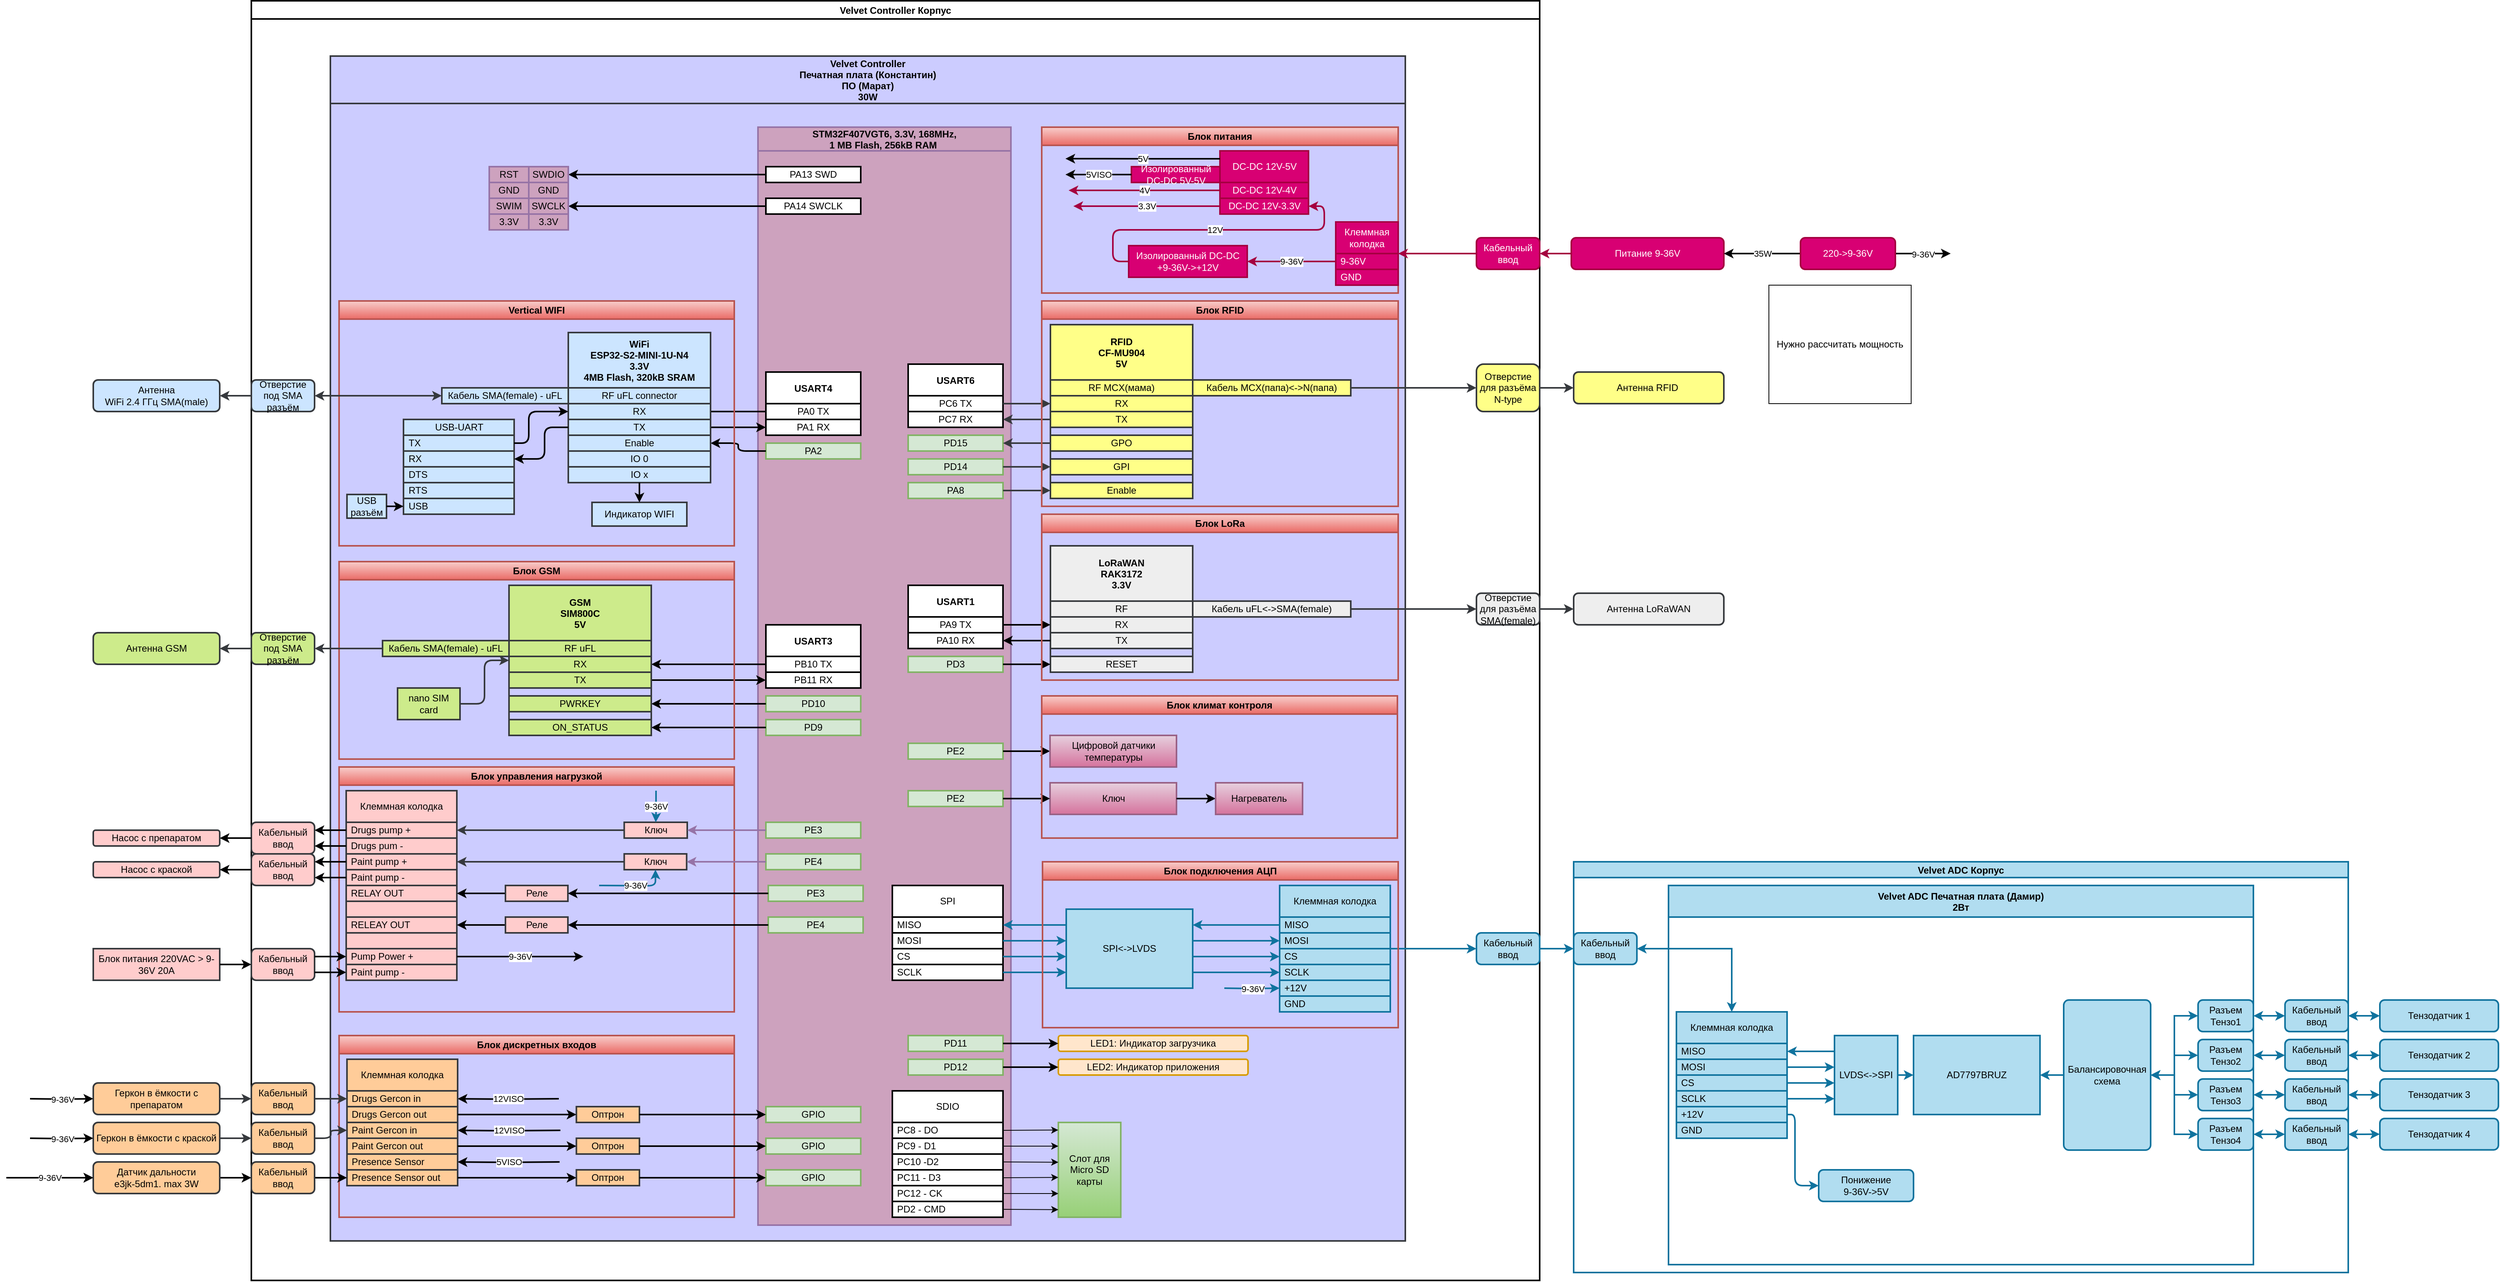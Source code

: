 <mxfile version="20.8.10" type="device" pages="2"><diagram id="C5RBs43oDa-KdzZeNtuy" name="V2.0"><mxGraphModel dx="2018" dy="1997" grid="1" gridSize="10" guides="1" tooltips="1" connect="1" arrows="1" fold="1" page="1" pageScale="1" pageWidth="827" pageHeight="1169" math="0" shadow="0"><root><mxCell id="WIyWlLk6GJQsqaUBKTNV-0"/><mxCell id="WIyWlLk6GJQsqaUBKTNV-1" parent="WIyWlLk6GJQsqaUBKTNV-0"/><mxCell id="OMIvOheqZxkcG8HpAk3X-20" value="&lt;span style=&quot;font-size: 12px;&quot;&gt;Антенна RFID&amp;nbsp;&lt;/span&gt;" style="rounded=1;whiteSpace=wrap;html=1;fontSize=12;fillColor=#ffff88;strokeColor=#36393d;spacing=2;strokeWidth=2;" parent="WIyWlLk6GJQsqaUBKTNV-1" vertex="1"><mxGeometry x="1433" y="470" width="190" height="40" as="geometry"/></mxCell><mxCell id="B5fsInWV-lUlEOompkPS-8" value="&lt;span style=&quot;font-size: 12px;&quot;&gt;Антенна &lt;br style=&quot;font-size: 12px;&quot;&gt;WiFi 2.4 ГГц SMA(male)&lt;/span&gt;" style="rounded=1;whiteSpace=wrap;html=1;fontSize=12;fillColor=#cce5ff;strokeColor=#36393d;spacing=2;strokeWidth=2;" parent="WIyWlLk6GJQsqaUBKTNV-1" vertex="1"><mxGeometry x="-440" y="480" width="160" height="40" as="geometry"/></mxCell><mxCell id="B5fsInWV-lUlEOompkPS-9" value="&lt;span style=&quot;font-size: 12px;&quot;&gt;Антенна GSM&lt;/span&gt;" style="rounded=1;whiteSpace=wrap;html=1;fontSize=12;fillColor=#cdeb8b;strokeColor=#36393d;spacing=2;strokeWidth=2;" parent="WIyWlLk6GJQsqaUBKTNV-1" vertex="1"><mxGeometry x="-440" y="800" width="160" height="40" as="geometry"/></mxCell><mxCell id="B5fsInWV-lUlEOompkPS-10" value="&lt;span style=&quot;font-size: 12px;&quot;&gt;Антенна LoRaWAN&lt;/span&gt;" style="rounded=1;whiteSpace=wrap;html=1;fontSize=12;fillColor=#eeeeee;strokeColor=#36393d;spacing=2;strokeWidth=2;" parent="WIyWlLk6GJQsqaUBKTNV-1" vertex="1"><mxGeometry x="1433" y="750" width="190" height="40" as="geometry"/></mxCell><mxCell id="G97jGfYl_FXfreQZYBFp-8" style="edgeStyle=orthogonalEdgeStyle;rounded=0;orthogonalLoop=1;jettySize=auto;html=1;strokeWidth=2;fillColor=#ffcc99;strokeColor=#36393d;spacing=2;" parent="WIyWlLk6GJQsqaUBKTNV-1" source="8XCqzWj7pN-KeREtv2go-11" target="G97jGfYl_FXfreQZYBFp-5" edge="1"><mxGeometry relative="1" as="geometry"/></mxCell><mxCell id="8XCqzWj7pN-KeREtv2go-11" value="Геркон в ёмкости с препаратом" style="rounded=1;whiteSpace=wrap;html=1;fontSize=12;fillColor=#ffcc99;strokeColor=#36393d;spacing=2;strokeWidth=2;" parent="WIyWlLk6GJQsqaUBKTNV-1" vertex="1"><mxGeometry x="-440" y="1370" width="160" height="40" as="geometry"/></mxCell><mxCell id="QIgaNjhWJls_cl7sIUeS-1" value="Velvet ADC Корпус" style="swimlane;shadow=0;fontSize=12;startSize=20;spacing=2;strokeWidth=2;fillColor=#b1ddf0;strokeColor=#10739e;" parent="WIyWlLk6GJQsqaUBKTNV-1" vertex="1"><mxGeometry x="1433" y="1090" width="980" height="520" as="geometry"><mxRectangle x="1830" y="650" width="170" height="23" as="alternateBounds"/></mxGeometry></mxCell><mxCell id="eIiWZzFeEottEv-pqmv6-25" value="Velvet ADC Печатная плата (Дамир)&#10;2Вт" style="swimlane;shadow=0;fontSize=12;startSize=40;spacing=2;strokeWidth=2;fillColor=#b1ddf0;strokeColor=#10739e;" parent="QIgaNjhWJls_cl7sIUeS-1" vertex="1"><mxGeometry x="120" y="30" width="740" height="480" as="geometry"><mxRectangle x="1830" y="650" width="170" height="23" as="alternateBounds"/></mxGeometry></mxCell><mxCell id="eIiWZzFeEottEv-pqmv6-16" value="&lt;font style=&quot;font-size: 12px;&quot;&gt;&lt;span style=&quot;font-size: 12px;&quot;&gt;Понижение&lt;br style=&quot;font-size: 12px;&quot;&gt;&amp;nbsp;9-36V-&amp;gt;5V&amp;nbsp;&lt;/span&gt;&lt;br style=&quot;font-size: 12px;&quot;&gt;&lt;/font&gt;" style="rounded=1;whiteSpace=wrap;html=1;fillColor=#b1ddf0;strokeColor=#10739e;fontSize=12;spacing=2;strokeWidth=2;" parent="eIiWZzFeEottEv-pqmv6-25" vertex="1"><mxGeometry x="190" y="360" width="120" height="40" as="geometry"/></mxCell><mxCell id="QIgaNjhWJls_cl7sIUeS-26" style="edgeStyle=orthogonalEdgeStyle;rounded=0;orthogonalLoop=1;jettySize=auto;html=1;exitX=0;exitY=0.5;exitDx=0;exitDy=0;fontSize=12;startArrow=classic;startFill=1;strokeWidth=2;spacing=2;fillColor=#b1ddf0;strokeColor=#10739e;" parent="eIiWZzFeEottEv-pqmv6-25" source="eIiWZzFeEottEv-pqmv6-12" target="QIgaNjhWJls_cl7sIUeS-23" edge="1"><mxGeometry relative="1" as="geometry"/></mxCell><mxCell id="eIiWZzFeEottEv-pqmv6-12" value="&lt;font style=&quot;font-size: 12px;&quot;&gt;&lt;font style=&quot;font-size: 12px;&quot;&gt;Разъем&lt;br style=&quot;font-size: 12px;&quot;&gt;&lt;/font&gt;Тензо2&lt;br style=&quot;font-size: 12px;&quot;&gt;&lt;/font&gt;" style="rounded=1;whiteSpace=wrap;html=1;fillColor=#b1ddf0;strokeColor=#10739e;direction=east;fontSize=12;spacing=2;strokeWidth=2;" parent="eIiWZzFeEottEv-pqmv6-25" vertex="1"><mxGeometry x="670" y="195" width="70" height="40" as="geometry"/></mxCell><mxCell id="QIgaNjhWJls_cl7sIUeS-27" style="edgeStyle=orthogonalEdgeStyle;rounded=0;orthogonalLoop=1;jettySize=auto;html=1;exitX=0;exitY=0.5;exitDx=0;exitDy=0;fontSize=12;startArrow=classic;startFill=1;strokeWidth=2;spacing=2;fillColor=#b1ddf0;strokeColor=#10739e;" parent="eIiWZzFeEottEv-pqmv6-25" source="eIiWZzFeEottEv-pqmv6-13" target="QIgaNjhWJls_cl7sIUeS-23" edge="1"><mxGeometry relative="1" as="geometry"/></mxCell><mxCell id="eIiWZzFeEottEv-pqmv6-13" value="&lt;font style=&quot;font-size: 12px;&quot;&gt;&lt;font style=&quot;font-size: 12px;&quot;&gt;Разъем&lt;br style=&quot;font-size: 12px;&quot;&gt;&lt;/font&gt;Тензо3&lt;br style=&quot;font-size: 12px;&quot;&gt;&lt;/font&gt;" style="rounded=1;whiteSpace=wrap;html=1;fillColor=#b1ddf0;strokeColor=#10739e;direction=east;fontSize=12;spacing=2;strokeWidth=2;" parent="eIiWZzFeEottEv-pqmv6-25" vertex="1"><mxGeometry x="670" y="245" width="70" height="40" as="geometry"/></mxCell><mxCell id="QIgaNjhWJls_cl7sIUeS-28" style="edgeStyle=orthogonalEdgeStyle;rounded=0;orthogonalLoop=1;jettySize=auto;html=1;exitX=0;exitY=0.5;exitDx=0;exitDy=0;fontSize=12;startArrow=classic;startFill=1;strokeWidth=2;spacing=2;fillColor=#b1ddf0;strokeColor=#10739e;" parent="eIiWZzFeEottEv-pqmv6-25" source="eIiWZzFeEottEv-pqmv6-14" target="QIgaNjhWJls_cl7sIUeS-23" edge="1"><mxGeometry relative="1" as="geometry"/></mxCell><mxCell id="eIiWZzFeEottEv-pqmv6-14" value="&lt;font style=&quot;font-size: 12px;&quot;&gt;&lt;font style=&quot;font-size: 12px;&quot;&gt;Разъем&lt;br style=&quot;font-size: 12px;&quot;&gt;&lt;/font&gt;Тензо4&lt;br style=&quot;font-size: 12px;&quot;&gt;&lt;/font&gt;" style="rounded=1;whiteSpace=wrap;html=1;fillColor=#b1ddf0;strokeColor=#10739e;direction=east;fontSize=12;spacing=2;strokeWidth=2;" parent="eIiWZzFeEottEv-pqmv6-25" vertex="1"><mxGeometry x="670" y="295" width="70" height="40" as="geometry"/></mxCell><mxCell id="QIgaNjhWJls_cl7sIUeS-25" style="edgeStyle=orthogonalEdgeStyle;rounded=0;orthogonalLoop=1;jettySize=auto;html=1;exitX=0;exitY=0.5;exitDx=0;exitDy=0;fontSize=12;startArrow=classic;startFill=1;strokeWidth=2;spacing=2;fillColor=#b1ddf0;strokeColor=#10739e;" parent="eIiWZzFeEottEv-pqmv6-25" source="eIiWZzFeEottEv-pqmv6-24" target="QIgaNjhWJls_cl7sIUeS-23" edge="1"><mxGeometry relative="1" as="geometry"/></mxCell><mxCell id="eIiWZzFeEottEv-pqmv6-24" value="&lt;font style=&quot;font-size: 12px;&quot;&gt;&lt;font style=&quot;font-size: 12px;&quot;&gt;Разъем&lt;br style=&quot;font-size: 12px;&quot;&gt;&lt;/font&gt;Тензо1&lt;br style=&quot;font-size: 12px;&quot;&gt;&lt;/font&gt;" style="rounded=1;whiteSpace=wrap;html=1;fillColor=#b1ddf0;strokeColor=#10739e;direction=east;fontSize=12;spacing=2;strokeWidth=2;" parent="eIiWZzFeEottEv-pqmv6-25" vertex="1"><mxGeometry x="670" y="145" width="70" height="40" as="geometry"/></mxCell><mxCell id="ZPdJXFwUqWXGfEikDMxL-37" style="edgeStyle=orthogonalEdgeStyle;rounded=1;jumpStyle=arc;orthogonalLoop=1;jettySize=auto;html=1;strokeColor=#10739e;strokeWidth=2;fillColor=#b1ddf0;" parent="eIiWZzFeEottEv-pqmv6-25" source="QIgaNjhWJls_cl7sIUeS-23" target="ZPdJXFwUqWXGfEikDMxL-34" edge="1"><mxGeometry relative="1" as="geometry"/></mxCell><mxCell id="QIgaNjhWJls_cl7sIUeS-23" value="Балансировочная схема" style="rounded=1;whiteSpace=wrap;html=1;fontSize=12;arcSize=6;spacing=2;strokeWidth=2;fillColor=#b1ddf0;strokeColor=#10739e;" parent="eIiWZzFeEottEv-pqmv6-25" vertex="1"><mxGeometry x="500" y="145" width="110" height="190" as="geometry"/></mxCell><mxCell id="ZPdJXFwUqWXGfEikDMxL-15" value="Клеммная колодка" style="swimlane;fontStyle=0;childLayout=stackLayout;horizontal=1;startSize=40;horizontalStack=0;resizeParent=1;resizeParentMax=0;resizeLast=0;collapsible=1;marginBottom=0;whiteSpace=wrap;html=1;fillColor=#b1ddf0;strokeColor=#10739e;spacing=2;strokeWidth=2;" parent="eIiWZzFeEottEv-pqmv6-25" vertex="1"><mxGeometry x="10" y="160" width="140" height="160" as="geometry"/></mxCell><mxCell id="ZPdJXFwUqWXGfEikDMxL-16" value="MISO" style="text;align=left;verticalAlign=middle;spacingLeft=4;spacingRight=4;overflow=hidden;points=[[0,0.5],[1,0.5]];portConstraint=eastwest;rotatable=0;whiteSpace=wrap;html=1;fillColor=#b1ddf0;strokeColor=#10739e;spacing=2;strokeWidth=2;" parent="ZPdJXFwUqWXGfEikDMxL-15" vertex="1"><mxGeometry y="40" width="140" height="20" as="geometry"/></mxCell><mxCell id="ZPdJXFwUqWXGfEikDMxL-17" value="MOSI" style="text;align=left;verticalAlign=middle;spacingLeft=4;spacingRight=4;overflow=hidden;points=[[0,0.5],[1,0.5]];portConstraint=eastwest;rotatable=0;whiteSpace=wrap;html=1;fillColor=#b1ddf0;strokeColor=#10739e;spacing=2;strokeWidth=2;" parent="ZPdJXFwUqWXGfEikDMxL-15" vertex="1"><mxGeometry y="60" width="140" height="20" as="geometry"/></mxCell><mxCell id="ZPdJXFwUqWXGfEikDMxL-18" value="CS" style="text;align=left;verticalAlign=middle;spacingLeft=4;spacingRight=4;overflow=hidden;points=[[0,0.5],[1,0.5]];portConstraint=eastwest;rotatable=0;whiteSpace=wrap;html=1;fillColor=#b1ddf0;strokeColor=#10739e;spacing=2;strokeWidth=2;" parent="ZPdJXFwUqWXGfEikDMxL-15" vertex="1"><mxGeometry y="80" width="140" height="20" as="geometry"/></mxCell><mxCell id="ZPdJXFwUqWXGfEikDMxL-19" value="SCLK" style="text;align=left;verticalAlign=middle;spacingLeft=4;spacingRight=4;overflow=hidden;points=[[0,0.5],[1,0.5]];portConstraint=eastwest;rotatable=0;whiteSpace=wrap;html=1;fillColor=#b1ddf0;strokeColor=#10739e;spacing=2;strokeWidth=2;" parent="ZPdJXFwUqWXGfEikDMxL-15" vertex="1"><mxGeometry y="100" width="140" height="20" as="geometry"/></mxCell><mxCell id="ZPdJXFwUqWXGfEikDMxL-20" value="+12V" style="text;align=left;verticalAlign=middle;spacingLeft=4;spacingRight=4;overflow=hidden;points=[[0,0.5],[1,0.5]];portConstraint=eastwest;rotatable=0;whiteSpace=wrap;html=1;fillColor=#b1ddf0;strokeColor=#10739e;spacing=2;strokeWidth=2;" parent="ZPdJXFwUqWXGfEikDMxL-15" vertex="1"><mxGeometry y="120" width="140" height="20" as="geometry"/></mxCell><mxCell id="ZPdJXFwUqWXGfEikDMxL-21" value="GND" style="text;align=left;verticalAlign=middle;spacingLeft=4;spacingRight=4;overflow=hidden;points=[[0,0.5],[1,0.5]];portConstraint=eastwest;rotatable=0;whiteSpace=wrap;html=1;fillColor=#b1ddf0;strokeColor=#10739e;spacing=2;strokeWidth=2;" parent="ZPdJXFwUqWXGfEikDMxL-15" vertex="1"><mxGeometry y="140" width="140" height="20" as="geometry"/></mxCell><mxCell id="ZPdJXFwUqWXGfEikDMxL-30" style="edgeStyle=orthogonalEdgeStyle;rounded=1;jumpStyle=arc;orthogonalLoop=1;jettySize=auto;html=1;exitX=0;exitY=0.2;exitDx=0;exitDy=0;exitPerimeter=0;strokeColor=#10739e;strokeWidth=2;fillColor=#b1ddf0;" parent="eIiWZzFeEottEv-pqmv6-25" source="ZPdJXFwUqWXGfEikDMxL-29" target="ZPdJXFwUqWXGfEikDMxL-16" edge="1"><mxGeometry relative="1" as="geometry"/></mxCell><mxCell id="ZPdJXFwUqWXGfEikDMxL-35" style="edgeStyle=orthogonalEdgeStyle;rounded=1;jumpStyle=arc;orthogonalLoop=1;jettySize=auto;html=1;strokeColor=#10739e;strokeWidth=2;fillColor=#b1ddf0;" parent="eIiWZzFeEottEv-pqmv6-25" source="ZPdJXFwUqWXGfEikDMxL-29" target="ZPdJXFwUqWXGfEikDMxL-34" edge="1"><mxGeometry relative="1" as="geometry"/></mxCell><mxCell id="ZPdJXFwUqWXGfEikDMxL-29" value="&lt;font style=&quot;font-size: 12px;&quot;&gt;LVDS&amp;lt;-&amp;gt;SPI&lt;br style=&quot;font-size: 12px;&quot;&gt;&lt;/font&gt;" style="rounded=1;whiteSpace=wrap;html=1;fillColor=#b1ddf0;strokeColor=#10739e;fontSize=12;labelPadding=0;points=[[0,0.2,0,0,0],[0,0.4,0,0,0],[0,0.6,0,0,0],[0,0.8,0,0,0],[0.25,0,0,0,0],[0.25,1,0,0,0],[0.5,0,0,0,0],[0.5,1,0,0,0],[0.75,0,0,0,0],[0.75,1,0,0,0],[1,0.2,0,0,0],[1,0.4,0,0,0],[1,0.6,0,0,0],[1,0.8,0,0,0]];arcSize=0;spacing=2;strokeWidth=2;" parent="eIiWZzFeEottEv-pqmv6-25" vertex="1"><mxGeometry x="210" y="190" width="80" height="100" as="geometry"/></mxCell><mxCell id="ZPdJXFwUqWXGfEikDMxL-31" style="edgeStyle=orthogonalEdgeStyle;rounded=1;jumpStyle=arc;orthogonalLoop=1;jettySize=auto;html=1;entryX=0;entryY=0.4;entryDx=0;entryDy=0;entryPerimeter=0;strokeColor=#10739e;strokeWidth=2;fillColor=#b1ddf0;" parent="eIiWZzFeEottEv-pqmv6-25" source="ZPdJXFwUqWXGfEikDMxL-17" target="ZPdJXFwUqWXGfEikDMxL-29" edge="1"><mxGeometry relative="1" as="geometry"/></mxCell><mxCell id="ZPdJXFwUqWXGfEikDMxL-32" style="edgeStyle=orthogonalEdgeStyle;rounded=1;jumpStyle=arc;orthogonalLoop=1;jettySize=auto;html=1;entryX=0;entryY=0.6;entryDx=0;entryDy=0;entryPerimeter=0;strokeColor=#10739e;strokeWidth=2;fillColor=#b1ddf0;" parent="eIiWZzFeEottEv-pqmv6-25" source="ZPdJXFwUqWXGfEikDMxL-18" target="ZPdJXFwUqWXGfEikDMxL-29" edge="1"><mxGeometry relative="1" as="geometry"/></mxCell><mxCell id="ZPdJXFwUqWXGfEikDMxL-33" style="edgeStyle=orthogonalEdgeStyle;rounded=1;jumpStyle=arc;orthogonalLoop=1;jettySize=auto;html=1;entryX=0;entryY=0.8;entryDx=0;entryDy=0;entryPerimeter=0;strokeColor=#10739e;strokeWidth=2;fillColor=#b1ddf0;" parent="eIiWZzFeEottEv-pqmv6-25" source="ZPdJXFwUqWXGfEikDMxL-19" target="ZPdJXFwUqWXGfEikDMxL-29" edge="1"><mxGeometry relative="1" as="geometry"/></mxCell><mxCell id="ZPdJXFwUqWXGfEikDMxL-34" value="&lt;font style=&quot;font-size: 12px;&quot;&gt;AD7797BRUZ&lt;br style=&quot;font-size: 12px;&quot;&gt;&lt;/font&gt;" style="rounded=1;whiteSpace=wrap;html=1;fillColor=#b1ddf0;strokeColor=#10739e;fontSize=12;labelPadding=0;points=[[0,0.2,0,0,0],[0,0.4,0,0,0],[0,0.6,0,0,0],[0,0.8,0,0,0],[0.25,0,0,0,0],[0.25,1,0,0,0],[0.5,0,0,0,0],[0.5,1,0,0,0],[0.75,0,0,0,0],[0.75,1,0,0,0],[1,0.2,0,0,0],[1,0.4,0,0,0],[1,0.6,0,0,0],[1,0.8,0,0,0]];arcSize=0;spacing=2;strokeWidth=2;" parent="eIiWZzFeEottEv-pqmv6-25" vertex="1"><mxGeometry x="310" y="190" width="160" height="100" as="geometry"/></mxCell><mxCell id="ZPdJXFwUqWXGfEikDMxL-38" style="edgeStyle=orthogonalEdgeStyle;rounded=1;jumpStyle=arc;orthogonalLoop=1;jettySize=auto;html=1;strokeColor=#10739e;strokeWidth=2;entryX=0;entryY=0.5;entryDx=0;entryDy=0;fillColor=#b1ddf0;" parent="eIiWZzFeEottEv-pqmv6-25" source="ZPdJXFwUqWXGfEikDMxL-20" target="eIiWZzFeEottEv-pqmv6-16" edge="1"><mxGeometry relative="1" as="geometry"><mxPoint x="180" y="400" as="targetPoint"/><Array as="points"><mxPoint x="160" y="290"/><mxPoint x="160" y="380"/></Array></mxGeometry></mxCell><mxCell id="QIgaNjhWJls_cl7sIUeS-18" style="edgeStyle=orthogonalEdgeStyle;rounded=0;orthogonalLoop=1;jettySize=auto;html=1;exitX=1;exitY=0.5;exitDx=0;exitDy=0;fontSize=12;startArrow=classic;startFill=1;fillColor=#b1ddf0;strokeColor=#10739e;strokeWidth=2;spacing=2;" parent="QIgaNjhWJls_cl7sIUeS-1" source="QIgaNjhWJls_cl7sIUeS-0" target="ZPdJXFwUqWXGfEikDMxL-15" edge="1"><mxGeometry relative="1" as="geometry"><mxPoint x="120" y="110.0" as="targetPoint"/></mxGeometry></mxCell><mxCell id="QIgaNjhWJls_cl7sIUeS-0" value="&lt;font style=&quot;font-size: 12px;&quot;&gt;Кабельный ввод&lt;br style=&quot;font-size: 12px;&quot;&gt;&lt;/font&gt;" style="rounded=1;whiteSpace=wrap;html=1;fillColor=#b1ddf0;strokeColor=#10739e;direction=east;fontSize=12;spacing=2;strokeWidth=2;" parent="QIgaNjhWJls_cl7sIUeS-1" vertex="1"><mxGeometry y="90" width="80" height="40" as="geometry"/></mxCell><mxCell id="QIgaNjhWJls_cl7sIUeS-19" value="&lt;font style=&quot;font-size: 12px;&quot;&gt;Кабельный ввод&lt;br style=&quot;font-size: 12px;&quot;&gt;&lt;/font&gt;" style="rounded=1;whiteSpace=wrap;html=1;fillColor=#b1ddf0;strokeColor=#10739e;direction=east;fontSize=12;spacing=2;strokeWidth=2;" parent="QIgaNjhWJls_cl7sIUeS-1" vertex="1"><mxGeometry x="900" y="175" width="80" height="40" as="geometry"/></mxCell><mxCell id="QIgaNjhWJls_cl7sIUeS-20" value="&lt;font style=&quot;font-size: 12px;&quot;&gt;Кабельный ввод&lt;br style=&quot;font-size: 12px;&quot;&gt;&lt;/font&gt;" style="rounded=1;whiteSpace=wrap;html=1;fillColor=#b1ddf0;strokeColor=#10739e;direction=east;fontSize=12;spacing=2;strokeWidth=2;" parent="QIgaNjhWJls_cl7sIUeS-1" vertex="1"><mxGeometry x="900" y="225" width="80" height="40" as="geometry"/></mxCell><mxCell id="QIgaNjhWJls_cl7sIUeS-21" value="&lt;font style=&quot;font-size: 12px;&quot;&gt;Кабельный ввод&lt;br style=&quot;font-size: 12px;&quot;&gt;&lt;/font&gt;" style="rounded=1;whiteSpace=wrap;html=1;fillColor=#b1ddf0;strokeColor=#10739e;direction=east;fontSize=12;spacing=2;strokeWidth=2;" parent="QIgaNjhWJls_cl7sIUeS-1" vertex="1"><mxGeometry x="900" y="275" width="80" height="40" as="geometry"/></mxCell><mxCell id="QIgaNjhWJls_cl7sIUeS-22" value="&lt;font style=&quot;font-size: 12px;&quot;&gt;Кабельный ввод&lt;br style=&quot;font-size: 12px;&quot;&gt;&lt;/font&gt;" style="rounded=1;whiteSpace=wrap;html=1;fillColor=#b1ddf0;strokeColor=#10739e;direction=east;fontSize=12;spacing=2;strokeWidth=2;" parent="QIgaNjhWJls_cl7sIUeS-1" vertex="1"><mxGeometry x="900" y="325" width="80" height="40" as="geometry"/></mxCell><mxCell id="QIgaNjhWJls_cl7sIUeS-29" style="edgeStyle=orthogonalEdgeStyle;rounded=0;orthogonalLoop=1;jettySize=auto;html=1;exitX=1;exitY=0.5;exitDx=0;exitDy=0;entryX=0;entryY=0.5;entryDx=0;entryDy=0;fontSize=12;startArrow=classic;startFill=1;strokeWidth=2;fillColor=#b1ddf0;strokeColor=#10739e;spacing=2;" parent="QIgaNjhWJls_cl7sIUeS-1" source="eIiWZzFeEottEv-pqmv6-24" target="QIgaNjhWJls_cl7sIUeS-19" edge="1"><mxGeometry relative="1" as="geometry"/></mxCell><mxCell id="QIgaNjhWJls_cl7sIUeS-30" style="edgeStyle=orthogonalEdgeStyle;rounded=0;orthogonalLoop=1;jettySize=auto;html=1;exitX=1;exitY=0.5;exitDx=0;exitDy=0;entryX=0;entryY=0.5;entryDx=0;entryDy=0;fontSize=12;startArrow=classic;startFill=1;strokeWidth=2;fillColor=#b1ddf0;strokeColor=#10739e;spacing=2;" parent="QIgaNjhWJls_cl7sIUeS-1" source="eIiWZzFeEottEv-pqmv6-12" target="QIgaNjhWJls_cl7sIUeS-20" edge="1"><mxGeometry relative="1" as="geometry"/></mxCell><mxCell id="QIgaNjhWJls_cl7sIUeS-31" style="edgeStyle=orthogonalEdgeStyle;rounded=0;orthogonalLoop=1;jettySize=auto;html=1;exitX=1;exitY=0.5;exitDx=0;exitDy=0;entryX=0;entryY=0.5;entryDx=0;entryDy=0;fontSize=12;startArrow=classic;startFill=1;strokeWidth=2;fillColor=#b1ddf0;strokeColor=#10739e;spacing=2;" parent="QIgaNjhWJls_cl7sIUeS-1" source="eIiWZzFeEottEv-pqmv6-13" target="QIgaNjhWJls_cl7sIUeS-21" edge="1"><mxGeometry relative="1" as="geometry"/></mxCell><mxCell id="QIgaNjhWJls_cl7sIUeS-32" style="edgeStyle=orthogonalEdgeStyle;rounded=0;orthogonalLoop=1;jettySize=auto;html=1;exitX=1;exitY=0.5;exitDx=0;exitDy=0;entryX=0;entryY=0.5;entryDx=0;entryDy=0;fontSize=12;startArrow=classic;startFill=1;strokeWidth=2;fillColor=#b1ddf0;strokeColor=#10739e;spacing=2;" parent="QIgaNjhWJls_cl7sIUeS-1" source="eIiWZzFeEottEv-pqmv6-14" target="QIgaNjhWJls_cl7sIUeS-22" edge="1"><mxGeometry relative="1" as="geometry"/></mxCell><mxCell id="eIiWZzFeEottEv-pqmv6-47" value="&lt;font style=&quot;font-size: 12px;&quot;&gt;Тензодатчик 1&lt;/font&gt;" style="rounded=1;whiteSpace=wrap;html=1;fontSize=12;spacing=2;strokeWidth=2;fillColor=#b1ddf0;strokeColor=#10739e;" parent="WIyWlLk6GJQsqaUBKTNV-1" vertex="1"><mxGeometry x="2453" y="1265" width="150" height="40" as="geometry"/></mxCell><mxCell id="eIiWZzFeEottEv-pqmv6-68" value="&lt;font style=&quot;font-size: 12px;&quot;&gt;Тензодатчик 2&lt;/font&gt;" style="rounded=1;whiteSpace=wrap;html=1;fontSize=12;spacing=2;strokeWidth=2;fillColor=#b1ddf0;strokeColor=#10739e;" parent="WIyWlLk6GJQsqaUBKTNV-1" vertex="1"><mxGeometry x="2453" y="1315" width="150" height="40" as="geometry"/></mxCell><mxCell id="eIiWZzFeEottEv-pqmv6-69" value="&lt;font style=&quot;font-size: 12px;&quot;&gt;Тензодатчик 3&lt;/font&gt;" style="rounded=1;whiteSpace=wrap;html=1;fontSize=12;spacing=2;strokeWidth=2;fillColor=#b1ddf0;strokeColor=#10739e;" parent="WIyWlLk6GJQsqaUBKTNV-1" vertex="1"><mxGeometry x="2453" y="1365" width="150" height="40" as="geometry"/></mxCell><mxCell id="eIiWZzFeEottEv-pqmv6-70" value="&lt;font style=&quot;font-size: 12px;&quot;&gt;Тензодатчик 4&lt;/font&gt;" style="rounded=1;whiteSpace=wrap;html=1;fontSize=12;spacing=2;strokeWidth=2;fillColor=#b1ddf0;strokeColor=#10739e;" parent="WIyWlLk6GJQsqaUBKTNV-1" vertex="1"><mxGeometry x="2453" y="1415" width="150" height="39.69" as="geometry"/></mxCell><mxCell id="QIgaNjhWJls_cl7sIUeS-33" style="edgeStyle=orthogonalEdgeStyle;rounded=0;orthogonalLoop=1;jettySize=auto;html=1;exitX=1;exitY=0.5;exitDx=0;exitDy=0;entryX=0;entryY=0.5;entryDx=0;entryDy=0;fontSize=12;startArrow=classic;startFill=1;strokeWidth=2;fillColor=#b1ddf0;strokeColor=#10739e;spacing=2;" parent="WIyWlLk6GJQsqaUBKTNV-1" source="QIgaNjhWJls_cl7sIUeS-19" target="eIiWZzFeEottEv-pqmv6-47" edge="1"><mxGeometry relative="1" as="geometry"/></mxCell><mxCell id="QIgaNjhWJls_cl7sIUeS-34" style="edgeStyle=orthogonalEdgeStyle;rounded=0;orthogonalLoop=1;jettySize=auto;html=1;exitX=1;exitY=0.5;exitDx=0;exitDy=0;entryX=0;entryY=0.5;entryDx=0;entryDy=0;fontSize=12;startArrow=classic;startFill=1;strokeWidth=2;fillColor=#b1ddf0;strokeColor=#10739e;spacing=2;" parent="WIyWlLk6GJQsqaUBKTNV-1" source="QIgaNjhWJls_cl7sIUeS-20" target="eIiWZzFeEottEv-pqmv6-68" edge="1"><mxGeometry relative="1" as="geometry"/></mxCell><mxCell id="QIgaNjhWJls_cl7sIUeS-35" style="edgeStyle=orthogonalEdgeStyle;rounded=0;orthogonalLoop=1;jettySize=auto;html=1;exitX=1;exitY=0.5;exitDx=0;exitDy=0;entryX=0;entryY=0.5;entryDx=0;entryDy=0;fontSize=12;startArrow=classic;startFill=1;strokeWidth=2;fillColor=#b1ddf0;strokeColor=#10739e;spacing=2;" parent="WIyWlLk6GJQsqaUBKTNV-1" source="QIgaNjhWJls_cl7sIUeS-21" target="eIiWZzFeEottEv-pqmv6-69" edge="1"><mxGeometry relative="1" as="geometry"/></mxCell><mxCell id="QIgaNjhWJls_cl7sIUeS-36" style="edgeStyle=orthogonalEdgeStyle;rounded=0;orthogonalLoop=1;jettySize=auto;html=1;exitX=1;exitY=0.5;exitDx=0;exitDy=0;fontSize=12;startArrow=classic;startFill=1;strokeWidth=2;fillColor=#b1ddf0;strokeColor=#10739e;spacing=2;" parent="WIyWlLk6GJQsqaUBKTNV-1" source="QIgaNjhWJls_cl7sIUeS-22" target="eIiWZzFeEottEv-pqmv6-70" edge="1"><mxGeometry relative="1" as="geometry"/></mxCell><mxCell id="QIgaNjhWJls_cl7sIUeS-37" value="Velvet Controller Корпус" style="swimlane;fontSize=12;spacing=2;strokeWidth=2;" parent="WIyWlLk6GJQsqaUBKTNV-1" vertex="1"><mxGeometry x="-240" width="1630" height="1620" as="geometry"/></mxCell><mxCell id="QIgaNjhWJls_cl7sIUeS-137" value="Velvet Controller &#10;Печатная плата (Константин)&#10;ПО (Марат)&#10;30W" style="swimlane;fontSize=12;startSize=60;swimlaneFillColor=#CCCCFF;fillColor=#CCCCFF;strokeColor=#36393d;spacing=2;strokeWidth=2;" parent="QIgaNjhWJls_cl7sIUeS-37" vertex="1"><mxGeometry x="100" y="70" width="1360" height="1500" as="geometry"/></mxCell><mxCell id="QIgaNjhWJls_cl7sIUeS-150" value="STM32F407VGT6, 3.3V, 168MHz, &#10;1 MB Flash, 256kB RAM " style="swimlane;fontSize=12;startSize=30;fillColor=#CDA2BE;strokeColor=#9673a6;swimlaneFillColor=#CDA2BE;spacing=2;strokeWidth=2;" parent="QIgaNjhWJls_cl7sIUeS-137" vertex="1"><mxGeometry x="541" y="90" width="320" height="1390" as="geometry"/></mxCell><mxCell id="QIgaNjhWJls_cl7sIUeS-151" value="PE3" style="rounded=0;whiteSpace=wrap;html=1;fontSize=12;fillColor=#d5e8d4;strokeColor=#82b366;spacing=2;strokeWidth=2;" parent="QIgaNjhWJls_cl7sIUeS-150" vertex="1"><mxGeometry x="10" y="880" width="120" height="20" as="geometry"/></mxCell><mxCell id="QIgaNjhWJls_cl7sIUeS-152" value="PE4" style="rounded=0;whiteSpace=wrap;html=1;fontSize=12;fillColor=#d5e8d4;strokeColor=#82b366;spacing=2;strokeWidth=2;" parent="QIgaNjhWJls_cl7sIUeS-150" vertex="1"><mxGeometry x="10" y="920" width="120" height="20" as="geometry"/></mxCell><mxCell id="QIgaNjhWJls_cl7sIUeS-160" value="PA13 SWD" style="rounded=0;whiteSpace=wrap;html=1;fontSize=12;spacing=2;strokeWidth=2;" parent="QIgaNjhWJls_cl7sIUeS-150" vertex="1"><mxGeometry x="10" y="50" width="120" height="20" as="geometry"/></mxCell><mxCell id="QIgaNjhWJls_cl7sIUeS-162" value="PA14 SWCLK" style="rounded=0;whiteSpace=wrap;html=1;fontSize=12;spacing=2;strokeWidth=2;" parent="QIgaNjhWJls_cl7sIUeS-150" vertex="1"><mxGeometry x="10" y="90" width="120" height="20" as="geometry"/></mxCell><mxCell id="QIgaNjhWJls_cl7sIUeS-175" value="USART4" style="swimlane;fontSize=12;startSize=40;spacing=2;strokeWidth=2;" parent="QIgaNjhWJls_cl7sIUeS-150" vertex="1"><mxGeometry x="10" y="310" width="120" height="80" as="geometry"/></mxCell><mxCell id="QIgaNjhWJls_cl7sIUeS-173" value="PA0 TX" style="rounded=0;whiteSpace=wrap;html=1;fontSize=12;spacing=2;strokeWidth=2;" parent="QIgaNjhWJls_cl7sIUeS-175" vertex="1"><mxGeometry y="40" width="120" height="20" as="geometry"/></mxCell><mxCell id="QIgaNjhWJls_cl7sIUeS-174" value="PA1 RX" style="rounded=0;whiteSpace=wrap;html=1;fontSize=12;spacing=2;strokeWidth=2;" parent="QIgaNjhWJls_cl7sIUeS-175" vertex="1"><mxGeometry y="60" width="120" height="20" as="geometry"/></mxCell><mxCell id="QIgaNjhWJls_cl7sIUeS-178" value="PA2" style="rounded=0;whiteSpace=wrap;html=1;fontSize=12;fillColor=#d5e8d4;strokeColor=#82b366;spacing=2;strokeWidth=2;" parent="QIgaNjhWJls_cl7sIUeS-150" vertex="1"><mxGeometry x="10" y="400" width="120" height="20" as="geometry"/></mxCell><mxCell id="QIgaNjhWJls_cl7sIUeS-189" value="USART3" style="swimlane;fontSize=12;startSize=40;spacing=2;strokeWidth=2;" parent="QIgaNjhWJls_cl7sIUeS-150" vertex="1"><mxGeometry x="10" y="630" width="120" height="80" as="geometry"/></mxCell><mxCell id="QIgaNjhWJls_cl7sIUeS-190" value="PB10 TX" style="rounded=0;whiteSpace=wrap;html=1;fontSize=12;spacing=2;strokeWidth=2;" parent="QIgaNjhWJls_cl7sIUeS-189" vertex="1"><mxGeometry y="40" width="120" height="20" as="geometry"/></mxCell><mxCell id="QIgaNjhWJls_cl7sIUeS-191" value="PB11 RX" style="rounded=0;whiteSpace=wrap;html=1;fontSize=12;spacing=2;strokeWidth=2;" parent="QIgaNjhWJls_cl7sIUeS-189" vertex="1"><mxGeometry y="60" width="120" height="20" as="geometry"/></mxCell><mxCell id="QIgaNjhWJls_cl7sIUeS-204" value="USART6" style="swimlane;fontSize=12;startSize=40;spacing=2;strokeWidth=2;" parent="QIgaNjhWJls_cl7sIUeS-150" vertex="1"><mxGeometry x="190" y="300" width="120" height="80" as="geometry"/></mxCell><mxCell id="QIgaNjhWJls_cl7sIUeS-205" value="PC6 TX" style="rounded=0;whiteSpace=wrap;html=1;fontSize=12;spacing=2;strokeWidth=2;" parent="QIgaNjhWJls_cl7sIUeS-204" vertex="1"><mxGeometry y="40" width="120" height="20" as="geometry"/></mxCell><mxCell id="QIgaNjhWJls_cl7sIUeS-206" value="PС7 RX" style="rounded=0;whiteSpace=wrap;html=1;fontSize=12;spacing=2;strokeWidth=2;" parent="QIgaNjhWJls_cl7sIUeS-204" vertex="1"><mxGeometry y="60" width="120" height="20" as="geometry"/></mxCell><mxCell id="QIgaNjhWJls_cl7sIUeS-210" value="PD14" style="rounded=0;whiteSpace=wrap;html=1;fontSize=12;fillColor=#d5e8d4;strokeColor=#82b366;spacing=2;strokeWidth=2;" parent="QIgaNjhWJls_cl7sIUeS-150" vertex="1"><mxGeometry x="190" y="420" width="120" height="20" as="geometry"/></mxCell><mxCell id="QIgaNjhWJls_cl7sIUeS-211" value="PD15" style="rounded=0;whiteSpace=wrap;html=1;fontSize=12;fillColor=#d5e8d4;strokeColor=#82b366;spacing=2;strokeWidth=2;" parent="QIgaNjhWJls_cl7sIUeS-150" vertex="1"><mxGeometry x="190" y="390" width="120" height="20" as="geometry"/></mxCell><mxCell id="QIgaNjhWJls_cl7sIUeS-213" value="PA8" style="rounded=0;whiteSpace=wrap;html=1;fontSize=12;fillColor=#d5e8d4;strokeColor=#82b366;spacing=2;strokeWidth=2;" parent="QIgaNjhWJls_cl7sIUeS-150" vertex="1"><mxGeometry x="190" y="450" width="120" height="20" as="geometry"/></mxCell><mxCell id="QIgaNjhWJls_cl7sIUeS-233" value="USART1" style="swimlane;fontSize=12;startSize=40;spacing=2;strokeWidth=2;" parent="QIgaNjhWJls_cl7sIUeS-150" vertex="1"><mxGeometry x="190" y="580" width="120" height="80" as="geometry"/></mxCell><mxCell id="QIgaNjhWJls_cl7sIUeS-234" value="PA9 TX" style="rounded=0;whiteSpace=wrap;html=1;fontSize=12;spacing=2;strokeWidth=2;" parent="QIgaNjhWJls_cl7sIUeS-233" vertex="1"><mxGeometry y="40" width="120" height="20" as="geometry"/></mxCell><mxCell id="QIgaNjhWJls_cl7sIUeS-235" value="PA10 RX" style="rounded=0;whiteSpace=wrap;html=1;fontSize=12;spacing=2;strokeWidth=2;" parent="QIgaNjhWJls_cl7sIUeS-233" vertex="1"><mxGeometry y="60" width="120" height="20" as="geometry"/></mxCell><mxCell id="QIgaNjhWJls_cl7sIUeS-244" value="PE2" style="rounded=0;whiteSpace=wrap;html=1;fontSize=12;fillColor=#d5e8d4;strokeColor=#82b366;spacing=2;strokeWidth=2;" parent="QIgaNjhWJls_cl7sIUeS-150" vertex="1"><mxGeometry x="190" y="780" width="120" height="20" as="geometry"/></mxCell><mxCell id="QIgaNjhWJls_cl7sIUeS-251" value="PD3" style="rounded=0;whiteSpace=wrap;html=1;fontSize=12;fillColor=#d5e8d4;strokeColor=#82b366;spacing=2;strokeWidth=2;" parent="QIgaNjhWJls_cl7sIUeS-150" vertex="1"><mxGeometry x="190" y="670" width="120" height="20" as="geometry"/></mxCell><mxCell id="oCXxg1XaQxWzNoYvMIQS-5" value="PD11" style="rounded=0;whiteSpace=wrap;html=1;fontSize=12;fillColor=#d5e8d4;strokeColor=#82b366;spacing=2;strokeWidth=2;" parent="QIgaNjhWJls_cl7sIUeS-150" vertex="1"><mxGeometry x="190" y="1150" width="120" height="20" as="geometry"/></mxCell><mxCell id="oCXxg1XaQxWzNoYvMIQS-6" value="PD12" style="rounded=0;whiteSpace=wrap;html=1;fontSize=12;fillColor=#d5e8d4;strokeColor=#82b366;spacing=2;strokeWidth=2;" parent="QIgaNjhWJls_cl7sIUeS-150" vertex="1"><mxGeometry x="190" y="1180" width="120" height="20" as="geometry"/></mxCell><mxCell id="PcQ805e5ohL5nU72hnbH-1" value="PD10" style="rounded=0;whiteSpace=wrap;html=1;fontSize=12;fillColor=#d5e8d4;strokeColor=#82b366;spacing=2;strokeWidth=2;" parent="QIgaNjhWJls_cl7sIUeS-150" vertex="1"><mxGeometry x="10" y="720" width="120" height="20" as="geometry"/></mxCell><mxCell id="PcQ805e5ohL5nU72hnbH-2" value="PD9" style="rounded=0;whiteSpace=wrap;html=1;fontSize=12;fillColor=#d5e8d4;strokeColor=#82b366;spacing=2;strokeWidth=2;" parent="QIgaNjhWJls_cl7sIUeS-150" vertex="1"><mxGeometry x="10" y="750" width="120" height="20" as="geometry"/></mxCell><mxCell id="AzrMt_xEKCSqBtO7lV44-267" value="SPI" style="swimlane;fontStyle=0;childLayout=stackLayout;horizontal=1;startSize=40;horizontalStack=0;resizeParent=1;resizeParentMax=0;resizeLast=0;collapsible=1;marginBottom=0;whiteSpace=wrap;html=1;spacing=2;strokeWidth=2;" parent="QIgaNjhWJls_cl7sIUeS-150" vertex="1"><mxGeometry x="170" y="960" width="140" height="120" as="geometry"/></mxCell><mxCell id="AzrMt_xEKCSqBtO7lV44-268" value="MISO" style="text;align=left;verticalAlign=middle;spacingLeft=4;spacingRight=4;overflow=hidden;points=[[0,0.5],[1,0.5]];portConstraint=eastwest;rotatable=0;whiteSpace=wrap;html=1;fillColor=default;strokeColor=default;spacing=2;strokeWidth=2;" parent="AzrMt_xEKCSqBtO7lV44-267" vertex="1"><mxGeometry y="40" width="140" height="20" as="geometry"/></mxCell><mxCell id="AzrMt_xEKCSqBtO7lV44-269" value="MOSI" style="text;align=left;verticalAlign=middle;spacingLeft=4;spacingRight=4;overflow=hidden;points=[[0,0.5],[1,0.5]];portConstraint=eastwest;rotatable=0;whiteSpace=wrap;html=1;fillColor=default;strokeColor=default;spacing=2;strokeWidth=2;" parent="AzrMt_xEKCSqBtO7lV44-267" vertex="1"><mxGeometry y="60" width="140" height="20" as="geometry"/></mxCell><mxCell id="AzrMt_xEKCSqBtO7lV44-270" value="CS" style="text;align=left;verticalAlign=middle;spacingLeft=4;spacingRight=4;overflow=hidden;points=[[0,0.5],[1,0.5]];portConstraint=eastwest;rotatable=0;whiteSpace=wrap;html=1;fillColor=default;strokeColor=default;spacing=2;strokeWidth=2;" parent="AzrMt_xEKCSqBtO7lV44-267" vertex="1"><mxGeometry y="80" width="140" height="20" as="geometry"/></mxCell><mxCell id="AzrMt_xEKCSqBtO7lV44-271" value="SCLK" style="text;align=left;verticalAlign=middle;spacingLeft=4;spacingRight=4;overflow=hidden;points=[[0,0.5],[1,0.5]];portConstraint=eastwest;rotatable=0;whiteSpace=wrap;html=1;fillColor=default;strokeColor=default;spacing=2;strokeWidth=2;" parent="AzrMt_xEKCSqBtO7lV44-267" vertex="1"><mxGeometry y="100" width="140" height="20" as="geometry"/></mxCell><mxCell id="AzrMt_xEKCSqBtO7lV44-310" value="SDIO" style="swimlane;fontStyle=0;childLayout=stackLayout;horizontal=1;startSize=40;horizontalStack=0;resizeParent=1;resizeParentMax=0;resizeLast=0;collapsible=1;marginBottom=0;whiteSpace=wrap;html=1;spacing=2;strokeWidth=2;" parent="QIgaNjhWJls_cl7sIUeS-150" vertex="1"><mxGeometry x="170" y="1220" width="140" height="160" as="geometry"/></mxCell><mxCell id="AzrMt_xEKCSqBtO7lV44-311" value="PC8 - DO" style="text;align=left;verticalAlign=middle;spacingLeft=4;spacingRight=4;overflow=hidden;points=[[0,0.5],[1,0.5]];portConstraint=eastwest;rotatable=0;whiteSpace=wrap;html=1;fillColor=default;strokeColor=default;spacing=2;strokeWidth=2;" parent="AzrMt_xEKCSqBtO7lV44-310" vertex="1"><mxGeometry y="40" width="140" height="20" as="geometry"/></mxCell><mxCell id="AzrMt_xEKCSqBtO7lV44-312" value="PC9 - D1" style="text;align=left;verticalAlign=middle;spacingLeft=4;spacingRight=4;overflow=hidden;points=[[0,0.5],[1,0.5]];portConstraint=eastwest;rotatable=0;whiteSpace=wrap;html=1;fillColor=default;strokeColor=default;spacing=2;strokeWidth=2;" parent="AzrMt_xEKCSqBtO7lV44-310" vertex="1"><mxGeometry y="60" width="140" height="20" as="geometry"/></mxCell><mxCell id="AzrMt_xEKCSqBtO7lV44-313" value="PC10 -D2" style="text;align=left;verticalAlign=middle;spacingLeft=4;spacingRight=4;overflow=hidden;points=[[0,0.5],[1,0.5]];portConstraint=eastwest;rotatable=0;whiteSpace=wrap;html=1;fillColor=default;strokeColor=default;spacing=2;strokeWidth=2;" parent="AzrMt_xEKCSqBtO7lV44-310" vertex="1"><mxGeometry y="80" width="140" height="20" as="geometry"/></mxCell><mxCell id="AzrMt_xEKCSqBtO7lV44-314" value="PC11 - D3" style="text;align=left;verticalAlign=middle;spacingLeft=4;spacingRight=4;overflow=hidden;points=[[0,0.5],[1,0.5]];portConstraint=eastwest;rotatable=0;whiteSpace=wrap;html=1;fillColor=default;strokeColor=default;spacing=2;strokeWidth=2;" parent="AzrMt_xEKCSqBtO7lV44-310" vertex="1"><mxGeometry y="100" width="140" height="20" as="geometry"/></mxCell><mxCell id="AzrMt_xEKCSqBtO7lV44-315" value="PC12 - CK" style="text;align=left;verticalAlign=middle;spacingLeft=4;spacingRight=4;overflow=hidden;points=[[0,0.5],[1,0.5]];portConstraint=eastwest;rotatable=0;whiteSpace=wrap;html=1;fillColor=default;strokeColor=default;spacing=2;strokeWidth=2;" parent="AzrMt_xEKCSqBtO7lV44-310" vertex="1"><mxGeometry y="120" width="140" height="20" as="geometry"/></mxCell><mxCell id="AzrMt_xEKCSqBtO7lV44-316" value="PD2 - CMD" style="text;align=left;verticalAlign=middle;spacingLeft=4;spacingRight=4;overflow=hidden;points=[[0,0.5],[1,0.5]];portConstraint=eastwest;rotatable=0;whiteSpace=wrap;html=1;fillColor=default;strokeColor=default;spacing=2;strokeWidth=2;" parent="AzrMt_xEKCSqBtO7lV44-310" vertex="1"><mxGeometry y="140" width="140" height="20" as="geometry"/></mxCell><mxCell id="AzrMt_xEKCSqBtO7lV44-327" value="PE2" style="rounded=0;whiteSpace=wrap;html=1;fontSize=12;fillColor=#d5e8d4;strokeColor=#82b366;spacing=2;strokeWidth=2;" parent="QIgaNjhWJls_cl7sIUeS-150" vertex="1"><mxGeometry x="190" y="840" width="120" height="20" as="geometry"/></mxCell><mxCell id="G97jGfYl_FXfreQZYBFp-17" value="GPIO" style="rounded=0;whiteSpace=wrap;html=1;fontSize=12;fillColor=#d5e8d4;strokeColor=#82b366;spacing=2;strokeWidth=2;" parent="QIgaNjhWJls_cl7sIUeS-150" vertex="1"><mxGeometry x="10" y="1240" width="120" height="20" as="geometry"/></mxCell><mxCell id="G97jGfYl_FXfreQZYBFp-18" value="GPIO" style="rounded=0;whiteSpace=wrap;html=1;fontSize=12;fillColor=#d5e8d4;strokeColor=#82b366;spacing=2;strokeWidth=2;" parent="QIgaNjhWJls_cl7sIUeS-150" vertex="1"><mxGeometry x="10" y="1280" width="120" height="20" as="geometry"/></mxCell><mxCell id="HBxGcFCc4EWgewJsFZmf-12" value="GPIO" style="rounded=0;whiteSpace=wrap;html=1;fontSize=12;fillColor=#d5e8d4;strokeColor=#82b366;spacing=2;strokeWidth=2;" parent="QIgaNjhWJls_cl7sIUeS-150" vertex="1"><mxGeometry x="10" y="1320" width="120" height="20" as="geometry"/></mxCell><mxCell id="HBxGcFCc4EWgewJsFZmf-38" value="PE3" style="rounded=0;whiteSpace=wrap;html=1;fontSize=12;fillColor=#d5e8d4;strokeColor=#82b366;spacing=2;strokeWidth=2;" parent="QIgaNjhWJls_cl7sIUeS-150" vertex="1"><mxGeometry x="13" y="960" width="120" height="20" as="geometry"/></mxCell><mxCell id="HBxGcFCc4EWgewJsFZmf-39" value="PE4" style="rounded=0;whiteSpace=wrap;html=1;fontSize=12;fillColor=#d5e8d4;strokeColor=#82b366;spacing=2;strokeWidth=2;" parent="QIgaNjhWJls_cl7sIUeS-150" vertex="1"><mxGeometry x="13" y="1000" width="120" height="20" as="geometry"/></mxCell><mxCell id="QIgaNjhWJls_cl7sIUeS-163" style="edgeStyle=orthogonalEdgeStyle;rounded=0;orthogonalLoop=1;jettySize=auto;html=1;exitX=0;exitY=0.5;exitDx=0;exitDy=0;entryX=1;entryY=0.5;entryDx=0;entryDy=0;fontSize=12;startArrow=none;startFill=0;strokeWidth=2;spacing=2;" parent="QIgaNjhWJls_cl7sIUeS-137" source="QIgaNjhWJls_cl7sIUeS-160" target="AzrMt_xEKCSqBtO7lV44-1" edge="1"><mxGeometry relative="1" as="geometry"><mxPoint x="331" y="190" as="targetPoint"/><Array as="points"><mxPoint x="351" y="150"/><mxPoint x="351" y="150"/></Array></mxGeometry></mxCell><mxCell id="QIgaNjhWJls_cl7sIUeS-164" style="edgeStyle=orthogonalEdgeStyle;rounded=0;orthogonalLoop=1;jettySize=auto;html=1;exitX=0;exitY=0.5;exitDx=0;exitDy=0;fontSize=12;startArrow=none;startFill=0;strokeWidth=2;entryX=1;entryY=0.5;entryDx=0;entryDy=0;spacing=2;" parent="QIgaNjhWJls_cl7sIUeS-137" source="QIgaNjhWJls_cl7sIUeS-162" target="AzrMt_xEKCSqBtO7lV44-5" edge="1"><mxGeometry relative="1" as="geometry"><mxPoint x="341" y="190" as="targetPoint"/><Array as="points"><mxPoint x="331" y="190"/><mxPoint x="331" y="190"/></Array></mxGeometry></mxCell><mxCell id="QIgaNjhWJls_cl7sIUeS-177" style="edgeStyle=orthogonalEdgeStyle;rounded=0;orthogonalLoop=1;jettySize=auto;html=1;exitX=1;exitY=0.5;exitDx=0;exitDy=0;fontSize=12;startArrow=none;startFill=0;strokeWidth=2;spacing=2;" parent="QIgaNjhWJls_cl7sIUeS-137" source="QIgaNjhWJls_cl7sIUeS-169" target="QIgaNjhWJls_cl7sIUeS-174" edge="1"><mxGeometry relative="1" as="geometry"/></mxCell><mxCell id="QIgaNjhWJls_cl7sIUeS-179" style="edgeStyle=orthogonalEdgeStyle;rounded=1;orthogonalLoop=1;jettySize=auto;html=1;exitX=0;exitY=0.5;exitDx=0;exitDy=0;fontSize=12;startArrow=none;startFill=0;strokeWidth=2;spacing=2;" parent="QIgaNjhWJls_cl7sIUeS-137" source="QIgaNjhWJls_cl7sIUeS-178" target="QIgaNjhWJls_cl7sIUeS-170" edge="1"><mxGeometry relative="1" as="geometry"/></mxCell><mxCell id="QIgaNjhWJls_cl7sIUeS-194" style="edgeStyle=orthogonalEdgeStyle;rounded=0;orthogonalLoop=1;jettySize=auto;html=1;exitX=0;exitY=0.5;exitDx=0;exitDy=0;fontSize=12;startArrow=none;startFill=0;strokeWidth=2;spacing=2;" parent="QIgaNjhWJls_cl7sIUeS-137" source="QIgaNjhWJls_cl7sIUeS-190" target="QIgaNjhWJls_cl7sIUeS-182" edge="1"><mxGeometry relative="1" as="geometry"/></mxCell><mxCell id="QIgaNjhWJls_cl7sIUeS-195" style="edgeStyle=orthogonalEdgeStyle;rounded=0;orthogonalLoop=1;jettySize=auto;html=1;exitX=1;exitY=0.5;exitDx=0;exitDy=0;fontSize=12;startArrow=none;startFill=0;strokeWidth=2;spacing=2;" parent="QIgaNjhWJls_cl7sIUeS-137" source="QIgaNjhWJls_cl7sIUeS-183" target="QIgaNjhWJls_cl7sIUeS-191" edge="1"><mxGeometry relative="1" as="geometry"/></mxCell><mxCell id="QIgaNjhWJls_cl7sIUeS-199" value="RFID&#10;CF-MU904&#10;5V" style="swimlane;fontSize=12;startSize=70;fillColor=#ffff88;strokeColor=#36393d;spacing=2;strokeWidth=2;" parent="QIgaNjhWJls_cl7sIUeS-137" vertex="1"><mxGeometry x="911" y="340" width="180" height="220" as="geometry"/></mxCell><mxCell id="QIgaNjhWJls_cl7sIUeS-200" value="RF MCX(мама)" style="rounded=0;whiteSpace=wrap;html=1;fontSize=12;fillColor=#ffff88;strokeColor=#36393d;spacing=2;strokeWidth=2;" parent="QIgaNjhWJls_cl7sIUeS-199" vertex="1"><mxGeometry y="70" width="180" height="20" as="geometry"/></mxCell><mxCell id="QIgaNjhWJls_cl7sIUeS-201" value="RX" style="rounded=0;whiteSpace=wrap;html=1;fontSize=12;fillColor=#ffff88;strokeColor=#36393d;spacing=2;strokeWidth=2;" parent="QIgaNjhWJls_cl7sIUeS-199" vertex="1"><mxGeometry y="90" width="180" height="20" as="geometry"/></mxCell><mxCell id="QIgaNjhWJls_cl7sIUeS-202" value="TX" style="rounded=0;whiteSpace=wrap;html=1;fontSize=12;fillColor=#ffff88;strokeColor=#36393d;spacing=2;strokeWidth=2;" parent="QIgaNjhWJls_cl7sIUeS-199" vertex="1"><mxGeometry y="110" width="180" height="20" as="geometry"/></mxCell><mxCell id="QIgaNjhWJls_cl7sIUeS-203" value="GPO" style="rounded=0;whiteSpace=wrap;html=1;fontSize=12;fillColor=#ffff88;strokeColor=#36393d;spacing=2;strokeWidth=2;" parent="QIgaNjhWJls_cl7sIUeS-199" vertex="1"><mxGeometry y="140" width="180" height="20" as="geometry"/></mxCell><mxCell id="QIgaNjhWJls_cl7sIUeS-209" value="GPI" style="rounded=0;whiteSpace=wrap;html=1;fontSize=12;fillColor=#ffff88;strokeColor=#36393d;spacing=2;strokeWidth=2;" parent="QIgaNjhWJls_cl7sIUeS-199" vertex="1"><mxGeometry y="170" width="180" height="20" as="geometry"/></mxCell><mxCell id="QIgaNjhWJls_cl7sIUeS-212" value="Enable" style="rounded=0;whiteSpace=wrap;html=1;fontSize=12;fillColor=#ffff88;strokeColor=#36393d;spacing=2;strokeWidth=2;" parent="QIgaNjhWJls_cl7sIUeS-199" vertex="1"><mxGeometry y="200" width="180" height="20" as="geometry"/></mxCell><mxCell id="QIgaNjhWJls_cl7sIUeS-207" style="edgeStyle=orthogonalEdgeStyle;rounded=1;orthogonalLoop=1;jettySize=auto;html=1;exitX=1;exitY=0.5;exitDx=0;exitDy=0;fontSize=12;startArrow=none;startFill=0;strokeWidth=2;jumpStyle=arc;fillColor=#ffff88;strokeColor=#36393d;spacing=2;" parent="QIgaNjhWJls_cl7sIUeS-137" source="QIgaNjhWJls_cl7sIUeS-205" target="QIgaNjhWJls_cl7sIUeS-201" edge="1"><mxGeometry relative="1" as="geometry"/></mxCell><mxCell id="QIgaNjhWJls_cl7sIUeS-208" style="edgeStyle=orthogonalEdgeStyle;rounded=1;orthogonalLoop=1;jettySize=auto;html=1;exitX=0;exitY=0.5;exitDx=0;exitDy=0;fontSize=12;startArrow=none;startFill=0;strokeWidth=2;jumpStyle=arc;fillColor=#ffff88;strokeColor=#36393d;spacing=2;" parent="QIgaNjhWJls_cl7sIUeS-137" source="QIgaNjhWJls_cl7sIUeS-202" target="QIgaNjhWJls_cl7sIUeS-206" edge="1"><mxGeometry relative="1" as="geometry"/></mxCell><mxCell id="QIgaNjhWJls_cl7sIUeS-214" style="edgeStyle=orthogonalEdgeStyle;rounded=1;orthogonalLoop=1;jettySize=auto;html=1;exitX=1;exitY=0.5;exitDx=0;exitDy=0;fontSize=12;startArrow=none;startFill=0;strokeWidth=2;jumpStyle=arc;fillColor=#ffff88;strokeColor=#36393d;spacing=2;" parent="QIgaNjhWJls_cl7sIUeS-137" source="QIgaNjhWJls_cl7sIUeS-210" target="QIgaNjhWJls_cl7sIUeS-209" edge="1"><mxGeometry relative="1" as="geometry"/></mxCell><mxCell id="QIgaNjhWJls_cl7sIUeS-215" style="edgeStyle=orthogonalEdgeStyle;rounded=1;orthogonalLoop=1;jettySize=auto;html=1;exitX=0;exitY=0.5;exitDx=0;exitDy=0;fontSize=12;startArrow=none;startFill=0;strokeWidth=2;jumpStyle=arc;fillColor=#ffff88;strokeColor=#36393d;spacing=2;" parent="QIgaNjhWJls_cl7sIUeS-137" source="QIgaNjhWJls_cl7sIUeS-203" target="QIgaNjhWJls_cl7sIUeS-211" edge="1"><mxGeometry relative="1" as="geometry"/></mxCell><mxCell id="QIgaNjhWJls_cl7sIUeS-216" style="edgeStyle=orthogonalEdgeStyle;rounded=1;orthogonalLoop=1;jettySize=auto;html=1;exitX=1;exitY=0.5;exitDx=0;exitDy=0;fontSize=12;startArrow=none;startFill=0;strokeWidth=2;jumpStyle=arc;fillColor=#ffff88;strokeColor=#36393d;spacing=2;" parent="QIgaNjhWJls_cl7sIUeS-137" source="QIgaNjhWJls_cl7sIUeS-213" target="QIgaNjhWJls_cl7sIUeS-212" edge="1"><mxGeometry relative="1" as="geometry"/></mxCell><mxCell id="QIgaNjhWJls_cl7sIUeS-222" value="LoRaWAN&#10;RAK3172&#10;3.3V" style="swimlane;fontSize=12;startSize=70;fillColor=#eeeeee;strokeColor=#36393d;spacing=2;strokeWidth=2;" parent="QIgaNjhWJls_cl7sIUeS-137" vertex="1"><mxGeometry x="911" y="620" width="180" height="160" as="geometry"/></mxCell><mxCell id="QIgaNjhWJls_cl7sIUeS-223" value="RF" style="rounded=0;whiteSpace=wrap;html=1;fontSize=12;fillColor=#eeeeee;strokeColor=#36393d;spacing=2;strokeWidth=2;" parent="QIgaNjhWJls_cl7sIUeS-222" vertex="1"><mxGeometry y="70" width="180" height="20" as="geometry"/></mxCell><mxCell id="QIgaNjhWJls_cl7sIUeS-224" value="RX" style="rounded=0;whiteSpace=wrap;html=1;fontSize=12;fillColor=#eeeeee;strokeColor=#36393d;spacing=2;strokeWidth=2;" parent="QIgaNjhWJls_cl7sIUeS-222" vertex="1"><mxGeometry y="90" width="180" height="20" as="geometry"/></mxCell><mxCell id="QIgaNjhWJls_cl7sIUeS-225" value="TX" style="rounded=0;whiteSpace=wrap;html=1;fontSize=12;fillColor=#eeeeee;strokeColor=#36393d;spacing=2;strokeWidth=2;" parent="QIgaNjhWJls_cl7sIUeS-222" vertex="1"><mxGeometry y="110" width="180" height="20" as="geometry"/></mxCell><mxCell id="QIgaNjhWJls_cl7sIUeS-252" value="RESET" style="rounded=0;whiteSpace=wrap;html=1;fontSize=12;fillColor=#eeeeee;strokeColor=#36393d;spacing=2;strokeWidth=2;" parent="QIgaNjhWJls_cl7sIUeS-222" vertex="1"><mxGeometry y="140" width="180" height="20" as="geometry"/></mxCell><mxCell id="QIgaNjhWJls_cl7sIUeS-236" style="edgeStyle=orthogonalEdgeStyle;rounded=0;orthogonalLoop=1;jettySize=auto;html=1;exitX=1;exitY=0.5;exitDx=0;exitDy=0;fontSize=12;startArrow=none;startFill=0;strokeWidth=2;spacing=2;" parent="QIgaNjhWJls_cl7sIUeS-137" source="QIgaNjhWJls_cl7sIUeS-234" target="QIgaNjhWJls_cl7sIUeS-224" edge="1"><mxGeometry relative="1" as="geometry"/></mxCell><mxCell id="QIgaNjhWJls_cl7sIUeS-237" style="edgeStyle=orthogonalEdgeStyle;rounded=0;orthogonalLoop=1;jettySize=auto;html=1;exitX=0;exitY=0.5;exitDx=0;exitDy=0;fontSize=12;startArrow=none;startFill=0;strokeWidth=2;spacing=2;" parent="QIgaNjhWJls_cl7sIUeS-137" source="QIgaNjhWJls_cl7sIUeS-225" target="QIgaNjhWJls_cl7sIUeS-235" edge="1"><mxGeometry relative="1" as="geometry"/></mxCell><mxCell id="QIgaNjhWJls_cl7sIUeS-245" style="edgeStyle=orthogonalEdgeStyle;rounded=0;orthogonalLoop=1;jettySize=auto;html=1;exitX=1;exitY=0.5;exitDx=0;exitDy=0;fontSize=12;startArrow=none;startFill=0;strokeWidth=2;spacing=2;" parent="QIgaNjhWJls_cl7sIUeS-137" source="QIgaNjhWJls_cl7sIUeS-244" target="OMIvOheqZxkcG8HpAk3X-23" edge="1"><mxGeometry relative="1" as="geometry"><mxPoint x="1301" y="820" as="targetPoint"/></mxGeometry></mxCell><mxCell id="QIgaNjhWJls_cl7sIUeS-253" style="edgeStyle=orthogonalEdgeStyle;rounded=0;orthogonalLoop=1;jettySize=auto;html=1;exitX=1;exitY=0.5;exitDx=0;exitDy=0;fontSize=12;startArrow=none;startFill=0;strokeWidth=2;spacing=2;" parent="QIgaNjhWJls_cl7sIUeS-137" source="QIgaNjhWJls_cl7sIUeS-251" target="QIgaNjhWJls_cl7sIUeS-252" edge="1"><mxGeometry relative="1" as="geometry"/></mxCell><mxCell id="G97jGfYl_FXfreQZYBFp-0" value="" style="edgeStyle=orthogonalEdgeStyle;rounded=0;orthogonalLoop=1;jettySize=auto;html=1;exitX=0;exitY=0.5;exitDx=0;exitDy=0;fontSize=12;startArrow=none;startFill=0;strokeWidth=2;endArrow=none;entryX=1;entryY=0.5;entryDx=0;entryDy=0;spacing=2;" parent="QIgaNjhWJls_cl7sIUeS-137" source="QIgaNjhWJls_cl7sIUeS-173" target="QIgaNjhWJls_cl7sIUeS-168" edge="1"><mxGeometry relative="1" as="geometry"><mxPoint x="311" y="620" as="sourcePoint"/><mxPoint x="151" y="590" as="targetPoint"/></mxGeometry></mxCell><mxCell id="oCXxg1XaQxWzNoYvMIQS-3" value="LED1: Индикатор загрузчика" style="rounded=1;whiteSpace=wrap;html=1;fillColor=#ffe6cc;strokeColor=#d79b00;spacing=2;strokeWidth=2;" parent="QIgaNjhWJls_cl7sIUeS-137" vertex="1"><mxGeometry x="921" y="1240" width="240" height="20" as="geometry"/></mxCell><mxCell id="oCXxg1XaQxWzNoYvMIQS-4" value="LED2: Индикатор приложения" style="rounded=1;whiteSpace=wrap;html=1;fillColor=#ffe6cc;strokeColor=#d79b00;spacing=2;strokeWidth=2;" parent="QIgaNjhWJls_cl7sIUeS-137" vertex="1"><mxGeometry x="921" y="1270" width="240" height="20" as="geometry"/></mxCell><mxCell id="oCXxg1XaQxWzNoYvMIQS-7" style="edgeStyle=orthogonalEdgeStyle;rounded=0;orthogonalLoop=1;jettySize=auto;html=1;strokeWidth=2;spacing=2;" parent="QIgaNjhWJls_cl7sIUeS-137" source="oCXxg1XaQxWzNoYvMIQS-5" target="oCXxg1XaQxWzNoYvMIQS-3" edge="1"><mxGeometry relative="1" as="geometry"/></mxCell><mxCell id="oCXxg1XaQxWzNoYvMIQS-8" style="edgeStyle=orthogonalEdgeStyle;rounded=0;orthogonalLoop=1;jettySize=auto;html=1;strokeWidth=2;spacing=2;" parent="QIgaNjhWJls_cl7sIUeS-137" source="oCXxg1XaQxWzNoYvMIQS-6" target="oCXxg1XaQxWzNoYvMIQS-4" edge="1"><mxGeometry relative="1" as="geometry"/></mxCell><mxCell id="PcQ805e5ohL5nU72hnbH-4" style="edgeStyle=orthogonalEdgeStyle;rounded=0;orthogonalLoop=1;jettySize=auto;html=1;spacing=2;strokeWidth=2;" parent="QIgaNjhWJls_cl7sIUeS-137" source="PcQ805e5ohL5nU72hnbH-2" target="PcQ805e5ohL5nU72hnbH-3" edge="1"><mxGeometry relative="1" as="geometry"/></mxCell><mxCell id="OMIvOheqZxkcG8HpAk3X-23" value="&lt;span style=&quot;font-size: 12px;&quot;&gt;Цифровой датчики температуры&lt;/span&gt;" style="rounded=1;whiteSpace=wrap;html=1;fontSize=12;fillColor=#e6d0de;gradientColor=#d5739d;strokeColor=#996185;arcSize=0;spacing=2;strokeWidth=2;" parent="QIgaNjhWJls_cl7sIUeS-137" vertex="1"><mxGeometry x="910.5" y="860" width="160" height="40" as="geometry"/></mxCell><mxCell id="WjETeFhO9VCWd5dYXgTY-3" value="&lt;font style=&quot;font-size: 12px;&quot;&gt;&lt;font style=&quot;font-size: 12px;&quot;&gt;Слот для Micro SD карты&lt;/font&gt;&lt;br style=&quot;font-size: 12px;&quot;&gt;&lt;/font&gt;" style="rounded=1;whiteSpace=wrap;html=1;fillColor=#d5e8d4;strokeColor=#82b366;fontSize=12;gradientColor=#97d077;points=[[0,0.08,0,0,0],[0,0.25,0,0,0],[0,0.42,0,0,0],[0,0.58,0,0,0],[0,0.75,0,0,0],[0,0.92,0,0,0],[0.25,0,0,0,0],[0.51,0,0,0,0],[0.51,1,0,0,0],[0.75,0,0,0,0],[0.75,1,0,0,0],[1,0,0,0,0],[1,0.25,0,0,0],[1,0.5,0,0,0],[1,0.75,0,0,0],[1,1,0,0,0]];arcSize=0;spacing=2;strokeWidth=2;" parent="QIgaNjhWJls_cl7sIUeS-137" vertex="1"><mxGeometry x="921" y="1350" width="79" height="120" as="geometry"/></mxCell><mxCell id="AzrMt_xEKCSqBtO7lV44-8" value="" style="group;fillColor=#CDA2BE;strokeColor=#9673a6;spacing=2;strokeWidth=2;" parent="QIgaNjhWJls_cl7sIUeS-137" vertex="1" connectable="0"><mxGeometry x="201" y="140" width="100" height="80" as="geometry"/></mxCell><mxCell id="AzrMt_xEKCSqBtO7lV44-0" value="RST" style="rounded=0;whiteSpace=wrap;html=1;fillColor=#CDA2BE;strokeColor=#9673a6;spacing=2;strokeWidth=2;" parent="AzrMt_xEKCSqBtO7lV44-8" vertex="1"><mxGeometry width="50" height="20" as="geometry"/></mxCell><mxCell id="AzrMt_xEKCSqBtO7lV44-1" value="SWDIO" style="rounded=0;whiteSpace=wrap;html=1;fillColor=#CDA2BE;strokeColor=#9673a6;spacing=2;strokeWidth=2;" parent="AzrMt_xEKCSqBtO7lV44-8" vertex="1"><mxGeometry x="50" width="50" height="20" as="geometry"/></mxCell><mxCell id="AzrMt_xEKCSqBtO7lV44-2" value="GND" style="rounded=0;whiteSpace=wrap;html=1;fillColor=#CDA2BE;strokeColor=#9673a6;spacing=2;strokeWidth=2;" parent="AzrMt_xEKCSqBtO7lV44-8" vertex="1"><mxGeometry y="20" width="50" height="20" as="geometry"/></mxCell><mxCell id="AzrMt_xEKCSqBtO7lV44-3" value="GND" style="rounded=0;whiteSpace=wrap;html=1;fillColor=#CDA2BE;strokeColor=#9673a6;spacing=2;strokeWidth=2;" parent="AzrMt_xEKCSqBtO7lV44-8" vertex="1"><mxGeometry x="50" y="20" width="50" height="20" as="geometry"/></mxCell><mxCell id="AzrMt_xEKCSqBtO7lV44-4" value="SWIM" style="rounded=0;whiteSpace=wrap;html=1;fillColor=#CDA2BE;strokeColor=#9673a6;spacing=2;strokeWidth=2;" parent="AzrMt_xEKCSqBtO7lV44-8" vertex="1"><mxGeometry y="40" width="50" height="20" as="geometry"/></mxCell><mxCell id="AzrMt_xEKCSqBtO7lV44-5" value="SWCLK" style="rounded=0;whiteSpace=wrap;html=1;fillColor=#CDA2BE;strokeColor=#9673a6;spacing=2;strokeWidth=2;" parent="AzrMt_xEKCSqBtO7lV44-8" vertex="1"><mxGeometry x="50" y="40" width="50" height="20" as="geometry"/></mxCell><mxCell id="AzrMt_xEKCSqBtO7lV44-6" value="3.3V" style="rounded=0;whiteSpace=wrap;html=1;fillColor=#CDA2BE;strokeColor=#9673a6;spacing=2;strokeWidth=2;" parent="AzrMt_xEKCSqBtO7lV44-8" vertex="1"><mxGeometry y="60" width="50" height="20" as="geometry"/></mxCell><mxCell id="AzrMt_xEKCSqBtO7lV44-7" value="3.3V" style="rounded=0;whiteSpace=wrap;html=1;fillColor=#CDA2BE;strokeColor=#9673a6;spacing=2;strokeWidth=2;" parent="AzrMt_xEKCSqBtO7lV44-8" vertex="1"><mxGeometry x="50" y="60" width="50" height="20" as="geometry"/></mxCell><mxCell id="AzrMt_xEKCSqBtO7lV44-9" style="edgeStyle=orthogonalEdgeStyle;rounded=0;orthogonalLoop=1;jettySize=auto;html=1;spacing=2;strokeWidth=2;" parent="QIgaNjhWJls_cl7sIUeS-137" source="PcQ805e5ohL5nU72hnbH-1" target="PcQ805e5ohL5nU72hnbH-0" edge="1"><mxGeometry relative="1" as="geometry"/></mxCell><mxCell id="AzrMt_xEKCSqBtO7lV44-186" value="Блок GSM" style="swimlane;whiteSpace=wrap;html=1;fillColor=#f8cecc;gradientColor=#ea6b66;strokeColor=#b85450;spacing=2;strokeWidth=2;" parent="QIgaNjhWJls_cl7sIUeS-137" vertex="1"><mxGeometry x="11" y="640" width="500" height="250" as="geometry"/></mxCell><mxCell id="B5fsInWV-lUlEOompkPS-3" value="&lt;font style=&quot;font-size: 12px;&quot;&gt;Кабель SMA(female) - uFL&lt;br style=&quot;font-size: 12px;&quot;&gt;&lt;/font&gt;" style="rounded=1;whiteSpace=wrap;html=1;fillColor=#cdeb8b;strokeColor=#36393d;fontSize=12;arcSize=0;spacing=2;strokeWidth=2;" parent="AzrMt_xEKCSqBtO7lV44-186" vertex="1"><mxGeometry x="55" y="100" width="160" height="20" as="geometry"/></mxCell><mxCell id="QIgaNjhWJls_cl7sIUeS-180" value="GSM&#10;SIM800C&#10;5V" style="swimlane;fontSize=12;startSize=70;fillColor=#cdeb8b;strokeColor=#36393d;spacing=2;strokeWidth=2;" parent="AzrMt_xEKCSqBtO7lV44-186" vertex="1"><mxGeometry x="215" y="30" width="180" height="190" as="geometry"/></mxCell><mxCell id="QIgaNjhWJls_cl7sIUeS-181" value="RF uFL" style="rounded=0;whiteSpace=wrap;html=1;fontSize=12;fillColor=#cdeb8b;strokeColor=#36393d;spacing=2;strokeWidth=2;" parent="QIgaNjhWJls_cl7sIUeS-180" vertex="1"><mxGeometry y="70" width="180" height="20" as="geometry"/></mxCell><mxCell id="QIgaNjhWJls_cl7sIUeS-182" value="RX" style="rounded=0;whiteSpace=wrap;html=1;fontSize=12;fillColor=#cdeb8b;strokeColor=#36393d;spacing=2;strokeWidth=2;" parent="QIgaNjhWJls_cl7sIUeS-180" vertex="1"><mxGeometry y="90" width="180" height="20" as="geometry"/></mxCell><mxCell id="QIgaNjhWJls_cl7sIUeS-183" value="TX" style="rounded=0;whiteSpace=wrap;html=1;fontSize=12;fillColor=#cdeb8b;strokeColor=#36393d;spacing=2;strokeWidth=2;" parent="QIgaNjhWJls_cl7sIUeS-180" vertex="1"><mxGeometry y="110" width="180" height="20" as="geometry"/></mxCell><mxCell id="PcQ805e5ohL5nU72hnbH-0" value="PWRKEY" style="rounded=0;whiteSpace=wrap;html=1;fontSize=12;fillColor=#cdeb8b;strokeColor=#36393d;spacing=2;strokeWidth=2;" parent="QIgaNjhWJls_cl7sIUeS-180" vertex="1"><mxGeometry y="140" width="180" height="20" as="geometry"/></mxCell><mxCell id="PcQ805e5ohL5nU72hnbH-3" value="ON_STATUS" style="rounded=0;whiteSpace=wrap;html=1;fontSize=12;fillColor=#cdeb8b;strokeColor=#36393d;spacing=2;strokeWidth=2;" parent="QIgaNjhWJls_cl7sIUeS-180" vertex="1"><mxGeometry y="170" width="180" height="20" as="geometry"/></mxCell><mxCell id="WjETeFhO9VCWd5dYXgTY-2" style="edgeStyle=orthogonalEdgeStyle;rounded=1;orthogonalLoop=1;jettySize=auto;html=1;fillColor=#cdeb8b;strokeColor=#36393d;spacing=2;strokeWidth=2;" parent="AzrMt_xEKCSqBtO7lV44-186" source="WjETeFhO9VCWd5dYXgTY-1" target="QIgaNjhWJls_cl7sIUeS-180" edge="1"><mxGeometry relative="1" as="geometry"/></mxCell><mxCell id="WjETeFhO9VCWd5dYXgTY-1" value="&lt;font style=&quot;font-size: 12px;&quot;&gt;&lt;font style=&quot;font-size: 12px;&quot;&gt;nano SIM card&lt;/font&gt;&lt;br style=&quot;font-size: 12px;&quot;&gt;&lt;/font&gt;" style="rounded=1;whiteSpace=wrap;html=1;fillColor=#cdeb8b;strokeColor=#36393d;fontSize=12;arcSize=0;spacing=2;strokeWidth=2;" parent="AzrMt_xEKCSqBtO7lV44-186" vertex="1"><mxGeometry x="74" y="160" width="79" height="40" as="geometry"/></mxCell><mxCell id="AzrMt_xEKCSqBtO7lV44-188" value="Vertical WIFI" style="swimlane;whiteSpace=wrap;html=1;fillColor=#f8cecc;gradientColor=#ea6b66;strokeColor=#b85450;spacing=2;strokeWidth=2;" parent="QIgaNjhWJls_cl7sIUeS-137" vertex="1"><mxGeometry x="11" y="310" width="500" height="310" as="geometry"/></mxCell><mxCell id="B5fsInWV-lUlEOompkPS-2" value="&lt;font style=&quot;font-size: 12px;&quot;&gt;&lt;font style=&quot;font-size: 12px;&quot;&gt;Кабель SMA(female) - uFL&lt;/font&gt;&lt;br style=&quot;font-size: 12px;&quot;&gt;&lt;/font&gt;" style="rounded=1;whiteSpace=wrap;html=1;fillColor=#cce5ff;strokeColor=#36393d;fontSize=12;arcSize=0;spacing=2;strokeWidth=2;" parent="AzrMt_xEKCSqBtO7lV44-188" vertex="1"><mxGeometry x="130" y="110" width="160" height="20" as="geometry"/></mxCell><mxCell id="QIgaNjhWJls_cl7sIUeS-159" value="WiFi&#10;ESP32-S2-MINI-1U-N4&#10;3.3V&#10;4MB Flash, 320kB SRAM" style="swimlane;fontSize=12;startSize=70;fillColor=#cce5ff;strokeColor=#36393d;swimlaneFillColor=default;spacing=2;strokeWidth=2;" parent="AzrMt_xEKCSqBtO7lV44-188" vertex="1"><mxGeometry x="290" y="40" width="180" height="190" as="geometry"/></mxCell><mxCell id="QIgaNjhWJls_cl7sIUeS-167" value="RF uFL connector" style="rounded=0;whiteSpace=wrap;html=1;fontSize=12;fillColor=#cce5ff;strokeColor=#36393d;spacing=2;strokeWidth=2;" parent="QIgaNjhWJls_cl7sIUeS-159" vertex="1"><mxGeometry y="70" width="180" height="20" as="geometry"/></mxCell><mxCell id="QIgaNjhWJls_cl7sIUeS-168" value="RX" style="rounded=0;whiteSpace=wrap;html=1;fontSize=12;fillColor=#cce5ff;strokeColor=#36393d;spacing=2;strokeWidth=2;" parent="QIgaNjhWJls_cl7sIUeS-159" vertex="1"><mxGeometry y="90" width="180" height="20" as="geometry"/></mxCell><mxCell id="QIgaNjhWJls_cl7sIUeS-169" value="TX" style="rounded=0;whiteSpace=wrap;html=1;fontSize=12;fillColor=#cce5ff;strokeColor=#36393d;spacing=2;strokeWidth=2;" parent="QIgaNjhWJls_cl7sIUeS-159" vertex="1"><mxGeometry y="110" width="180" height="20" as="geometry"/></mxCell><mxCell id="QIgaNjhWJls_cl7sIUeS-170" value="Enable" style="rounded=0;whiteSpace=wrap;html=1;fontSize=12;fillColor=#cce5ff;strokeColor=#36393d;spacing=2;strokeWidth=2;" parent="QIgaNjhWJls_cl7sIUeS-159" vertex="1"><mxGeometry y="130" width="180" height="20" as="geometry"/></mxCell><mxCell id="oCXxg1XaQxWzNoYvMIQS-0" value="IO x" style="rounded=0;whiteSpace=wrap;html=1;fontSize=12;fillColor=#cce5ff;strokeColor=#36393d;spacing=2;strokeWidth=2;" parent="QIgaNjhWJls_cl7sIUeS-159" vertex="1"><mxGeometry y="170" width="180" height="20" as="geometry"/></mxCell><mxCell id="AzrMt_xEKCSqBtO7lV44-180" value="IO 0" style="rounded=0;whiteSpace=wrap;html=1;fontSize=12;fillColor=#cce5ff;strokeColor=#36393d;spacing=2;strokeWidth=2;" parent="QIgaNjhWJls_cl7sIUeS-159" vertex="1"><mxGeometry y="150" width="180" height="20" as="geometry"/></mxCell><mxCell id="eIiWZzFeEottEv-pqmv6-0" value="&lt;font style=&quot;font-size: 12px;&quot;&gt;USB разъём&lt;br style=&quot;font-size: 12px;&quot;&gt;&lt;/font&gt;" style="rounded=1;whiteSpace=wrap;html=1;fillColor=#cce5ff;strokeColor=#36393d;fontSize=12;arcSize=0;spacing=2;strokeWidth=2;" parent="AzrMt_xEKCSqBtO7lV44-188" vertex="1"><mxGeometry x="10" y="245" width="50" height="30" as="geometry"/></mxCell><mxCell id="oCXxg1XaQxWzNoYvMIQS-1" value="Индикатор WIFI" style="rounded=1;whiteSpace=wrap;html=1;fillColor=#cce5ff;strokeColor=#36393d;arcSize=0;spacing=2;strokeWidth=2;" parent="AzrMt_xEKCSqBtO7lV44-188" vertex="1"><mxGeometry x="320" y="255" width="120" height="30" as="geometry"/></mxCell><mxCell id="oCXxg1XaQxWzNoYvMIQS-2" style="edgeStyle=orthogonalEdgeStyle;rounded=0;orthogonalLoop=1;jettySize=auto;html=1;strokeWidth=2;spacing=2;" parent="AzrMt_xEKCSqBtO7lV44-188" source="oCXxg1XaQxWzNoYvMIQS-0" target="oCXxg1XaQxWzNoYvMIQS-1" edge="1"><mxGeometry relative="1" as="geometry"><Array as="points"><mxPoint x="380" y="240"/><mxPoint x="380" y="240"/></Array></mxGeometry></mxCell><mxCell id="AzrMt_xEKCSqBtO7lV44-10" value="USB-UART" style="swimlane;fontStyle=0;childLayout=stackLayout;horizontal=1;startSize=20;horizontalStack=0;resizeParent=1;resizeParentMax=0;resizeLast=0;collapsible=1;marginBottom=0;whiteSpace=wrap;html=1;fillColor=#cce5ff;strokeColor=#36393d;spacing=2;strokeWidth=2;" parent="AzrMt_xEKCSqBtO7lV44-188" vertex="1"><mxGeometry x="81.5" y="150" width="140" height="120" as="geometry"/></mxCell><mxCell id="AzrMt_xEKCSqBtO7lV44-11" value="TX" style="text;strokeColor=#36393d;fillColor=#cce5ff;align=left;verticalAlign=middle;spacingLeft=4;spacingRight=4;overflow=hidden;points=[[0,0.5],[1,0.5]];portConstraint=eastwest;rotatable=0;whiteSpace=wrap;html=1;spacing=2;strokeWidth=2;" parent="AzrMt_xEKCSqBtO7lV44-10" vertex="1"><mxGeometry y="20" width="140" height="20" as="geometry"/></mxCell><mxCell id="AzrMt_xEKCSqBtO7lV44-12" value="RX" style="text;strokeColor=#36393d;fillColor=#cce5ff;align=left;verticalAlign=middle;spacingLeft=4;spacingRight=4;overflow=hidden;points=[[0,0.5],[1,0.5]];portConstraint=eastwest;rotatable=0;whiteSpace=wrap;html=1;spacing=2;strokeWidth=2;" parent="AzrMt_xEKCSqBtO7lV44-10" vertex="1"><mxGeometry y="40" width="140" height="20" as="geometry"/></mxCell><mxCell id="AzrMt_xEKCSqBtO7lV44-177" value="DTS" style="text;strokeColor=#36393d;fillColor=#cce5ff;align=left;verticalAlign=middle;spacingLeft=4;spacingRight=4;overflow=hidden;points=[[0,0.5],[1,0.5]];portConstraint=eastwest;rotatable=0;whiteSpace=wrap;html=1;spacing=2;strokeWidth=2;" parent="AzrMt_xEKCSqBtO7lV44-10" vertex="1"><mxGeometry y="60" width="140" height="20" as="geometry"/></mxCell><mxCell id="AzrMt_xEKCSqBtO7lV44-178" value="RTS" style="text;strokeColor=#36393d;fillColor=#cce5ff;align=left;verticalAlign=middle;spacingLeft=4;spacingRight=4;overflow=hidden;points=[[0,0.5],[1,0.5]];portConstraint=eastwest;rotatable=0;whiteSpace=wrap;html=1;spacing=2;strokeWidth=2;" parent="AzrMt_xEKCSqBtO7lV44-10" vertex="1"><mxGeometry y="80" width="140" height="20" as="geometry"/></mxCell><mxCell id="AzrMt_xEKCSqBtO7lV44-13" value="USB" style="text;strokeColor=#36393d;fillColor=#cce5ff;align=left;verticalAlign=middle;spacingLeft=4;spacingRight=4;overflow=hidden;points=[[0,0.5],[1,0.5]];portConstraint=eastwest;rotatable=0;whiteSpace=wrap;html=1;spacing=2;strokeWidth=2;" parent="AzrMt_xEKCSqBtO7lV44-10" vertex="1"><mxGeometry y="100" width="140" height="20" as="geometry"/></mxCell><mxCell id="AzrMt_xEKCSqBtO7lV44-175" style="edgeStyle=orthogonalEdgeStyle;rounded=1;orthogonalLoop=1;jettySize=auto;html=1;strokeWidth=2;spacing=2;" parent="AzrMt_xEKCSqBtO7lV44-188" source="AzrMt_xEKCSqBtO7lV44-11" target="QIgaNjhWJls_cl7sIUeS-168" edge="1"><mxGeometry relative="1" as="geometry"><Array as="points"><mxPoint x="240" y="180"/><mxPoint x="240" y="140"/></Array></mxGeometry></mxCell><mxCell id="AzrMt_xEKCSqBtO7lV44-176" style="edgeStyle=orthogonalEdgeStyle;rounded=1;orthogonalLoop=1;jettySize=auto;html=1;strokeWidth=2;spacing=2;" parent="AzrMt_xEKCSqBtO7lV44-188" source="QIgaNjhWJls_cl7sIUeS-169" target="AzrMt_xEKCSqBtO7lV44-12" edge="1"><mxGeometry relative="1" as="geometry"><Array as="points"><mxPoint x="260" y="160"/><mxPoint x="260" y="200"/></Array></mxGeometry></mxCell><mxCell id="AzrMt_xEKCSqBtO7lV44-14" style="edgeStyle=orthogonalEdgeStyle;rounded=0;orthogonalLoop=1;jettySize=auto;html=1;spacing=2;strokeWidth=2;" parent="AzrMt_xEKCSqBtO7lV44-188" source="eIiWZzFeEottEv-pqmv6-0" target="AzrMt_xEKCSqBtO7lV44-13" edge="1"><mxGeometry relative="1" as="geometry"><mxPoint x="10.0" y="200" as="targetPoint"/></mxGeometry></mxCell><mxCell id="AzrMt_xEKCSqBtO7lV44-234" value="Блок дискретных входов" style="swimlane;whiteSpace=wrap;html=1;fillColor=#f8cecc;gradientColor=#ea6b66;strokeColor=#b85450;spacing=2;strokeWidth=2;" parent="QIgaNjhWJls_cl7sIUeS-137" vertex="1"><mxGeometry x="11" y="1240" width="500" height="230" as="geometry"/></mxCell><mxCell id="8XCqzWj7pN-KeREtv2go-0" value="Оптрон" style="rounded=1;whiteSpace=wrap;html=1;shadow=0;fillColor=#ffcc99;strokeColor=#36393d;fontSize=12;arcSize=0;spacing=2;strokeWidth=2;" parent="AzrMt_xEKCSqBtO7lV44-234" vertex="1"><mxGeometry x="300.25" y="90" width="79.75" height="20" as="geometry"/></mxCell><mxCell id="8XCqzWj7pN-KeREtv2go-3" value="&lt;span style=&quot;font-size: 12px;&quot;&gt;Оптрон&lt;/span&gt;" style="rounded=1;whiteSpace=wrap;html=1;shadow=0;fillColor=#ffcc99;strokeColor=#36393d;fontSize=12;arcSize=0;spacing=2;strokeWidth=2;" parent="AzrMt_xEKCSqBtO7lV44-234" vertex="1"><mxGeometry x="300.25" y="130" width="79.75" height="20" as="geometry"/></mxCell><mxCell id="AzrMt_xEKCSqBtO7lV44-182" value="12VISO" style="edgeStyle=orthogonalEdgeStyle;rounded=0;orthogonalLoop=1;jettySize=auto;html=1;spacing=2;strokeWidth=2;" parent="AzrMt_xEKCSqBtO7lV44-234" target="AzrMt_xEKCSqBtO7lV44-213" edge="1"><mxGeometry relative="1" as="geometry"><mxPoint x="278" y="80" as="sourcePoint"/><mxPoint x="160.0" y="80.0" as="targetPoint"/><Array as="points"/></mxGeometry></mxCell><mxCell id="AzrMt_xEKCSqBtO7lV44-293" value="12VISO" style="edgeStyle=orthogonalEdgeStyle;rounded=0;orthogonalLoop=1;jettySize=auto;html=1;spacing=2;strokeWidth=2;" parent="AzrMt_xEKCSqBtO7lV44-234" target="AzrMt_xEKCSqBtO7lV44-215" edge="1"><mxGeometry relative="1" as="geometry"><mxPoint x="280" y="120" as="sourcePoint"/><mxPoint x="160" y="120" as="targetPoint"/><Array as="points"/></mxGeometry></mxCell><mxCell id="AzrMt_xEKCSqBtO7lV44-212" value="Клеммная колодка" style="swimlane;fontStyle=0;childLayout=stackLayout;horizontal=1;startSize=40;horizontalStack=0;resizeParent=1;resizeParentMax=0;resizeLast=0;collapsible=1;marginBottom=0;whiteSpace=wrap;html=1;fillColor=#ffcc99;strokeColor=#36393d;spacing=2;strokeWidth=2;" parent="AzrMt_xEKCSqBtO7lV44-234" vertex="1"><mxGeometry x="10" y="30" width="140" height="160" as="geometry"/></mxCell><mxCell id="AzrMt_xEKCSqBtO7lV44-213" value="Drugs Gercon in" style="text;strokeColor=#36393d;fillColor=#ffcc99;align=left;verticalAlign=middle;spacingLeft=4;spacingRight=4;overflow=hidden;points=[[0,0.5],[1,0.5]];portConstraint=eastwest;rotatable=0;whiteSpace=wrap;html=1;spacing=2;strokeWidth=2;" parent="AzrMt_xEKCSqBtO7lV44-212" vertex="1"><mxGeometry y="40" width="140" height="20" as="geometry"/></mxCell><mxCell id="AzrMt_xEKCSqBtO7lV44-214" value="Drugs Gercon out" style="text;strokeColor=#36393d;fillColor=#ffcc99;align=left;verticalAlign=middle;spacingLeft=4;spacingRight=4;overflow=hidden;points=[[0,0.5],[1,0.5]];portConstraint=eastwest;rotatable=0;whiteSpace=wrap;html=1;spacing=2;strokeWidth=2;" parent="AzrMt_xEKCSqBtO7lV44-212" vertex="1"><mxGeometry y="60" width="140" height="20" as="geometry"/></mxCell><mxCell id="AzrMt_xEKCSqBtO7lV44-215" value="Paint Gercon in" style="text;strokeColor=#36393d;fillColor=#ffcc99;align=left;verticalAlign=middle;spacingLeft=4;spacingRight=4;overflow=hidden;points=[[0,0.5],[1,0.5]];portConstraint=eastwest;rotatable=0;whiteSpace=wrap;html=1;spacing=2;strokeWidth=2;" parent="AzrMt_xEKCSqBtO7lV44-212" vertex="1"><mxGeometry y="80" width="140" height="20" as="geometry"/></mxCell><mxCell id="AzrMt_xEKCSqBtO7lV44-216" value="Paint Gercon out" style="text;strokeColor=#36393d;fillColor=#ffcc99;align=left;verticalAlign=middle;spacingLeft=4;spacingRight=4;overflow=hidden;points=[[0,0.5],[1,0.5]];portConstraint=eastwest;rotatable=0;whiteSpace=wrap;html=1;spacing=2;strokeWidth=2;" parent="AzrMt_xEKCSqBtO7lV44-212" vertex="1"><mxGeometry y="100" width="140" height="20" as="geometry"/></mxCell><mxCell id="HBxGcFCc4EWgewJsFZmf-5" value="Presence Sensor" style="text;strokeColor=#36393d;fillColor=#ffcc99;align=left;verticalAlign=middle;spacingLeft=4;spacingRight=4;overflow=hidden;points=[[0,0.5],[1,0.5]];portConstraint=eastwest;rotatable=0;whiteSpace=wrap;html=1;spacing=2;strokeWidth=2;" parent="AzrMt_xEKCSqBtO7lV44-212" vertex="1"><mxGeometry y="120" width="140" height="20" as="geometry"/></mxCell><mxCell id="HBxGcFCc4EWgewJsFZmf-6" value="Presence Sensor out" style="text;strokeColor=#36393d;fillColor=#ffcc99;align=left;verticalAlign=middle;spacingLeft=4;spacingRight=4;overflow=hidden;points=[[0,0.5],[1,0.5]];portConstraint=eastwest;rotatable=0;whiteSpace=wrap;html=1;spacing=2;strokeWidth=2;" parent="AzrMt_xEKCSqBtO7lV44-212" vertex="1"><mxGeometry y="140" width="140" height="20" as="geometry"/></mxCell><mxCell id="AzrMt_xEKCSqBtO7lV44-222" style="edgeStyle=orthogonalEdgeStyle;rounded=1;comic=0;jumpStyle=arc;orthogonalLoop=1;jettySize=auto;html=1;spacing=2;strokeWidth=2;" parent="AzrMt_xEKCSqBtO7lV44-234" source="AzrMt_xEKCSqBtO7lV44-214" target="8XCqzWj7pN-KeREtv2go-0" edge="1"><mxGeometry relative="1" as="geometry"/></mxCell><mxCell id="AzrMt_xEKCSqBtO7lV44-221" style="edgeStyle=orthogonalEdgeStyle;rounded=1;comic=0;jumpStyle=arc;orthogonalLoop=1;jettySize=auto;html=1;spacing=2;strokeWidth=2;" parent="AzrMt_xEKCSqBtO7lV44-234" source="AzrMt_xEKCSqBtO7lV44-216" target="8XCqzWj7pN-KeREtv2go-3" edge="1"><mxGeometry relative="1" as="geometry"/></mxCell><mxCell id="HBxGcFCc4EWgewJsFZmf-7" value="5VISO" style="edgeStyle=orthogonalEdgeStyle;rounded=0;orthogonalLoop=1;jettySize=auto;html=1;spacing=2;strokeWidth=2;entryX=1;entryY=0.5;entryDx=0;entryDy=0;" parent="AzrMt_xEKCSqBtO7lV44-234" target="HBxGcFCc4EWgewJsFZmf-5" edge="1"><mxGeometry relative="1" as="geometry"><mxPoint x="279" y="160" as="sourcePoint"/><mxPoint x="170.25" y="160" as="targetPoint"/><Array as="points"/></mxGeometry></mxCell><mxCell id="HBxGcFCc4EWgewJsFZmf-8" value="&lt;span style=&quot;font-size: 12px;&quot;&gt;Оптрон&lt;/span&gt;" style="rounded=1;whiteSpace=wrap;html=1;shadow=0;fillColor=#ffcc99;strokeColor=#36393d;fontSize=12;arcSize=0;spacing=2;strokeWidth=2;" parent="AzrMt_xEKCSqBtO7lV44-234" vertex="1"><mxGeometry x="300.25" y="170" width="79.75" height="20" as="geometry"/></mxCell><mxCell id="HBxGcFCc4EWgewJsFZmf-9" style="edgeStyle=orthogonalEdgeStyle;rounded=0;orthogonalLoop=1;jettySize=auto;html=1;exitX=1;exitY=0.5;exitDx=0;exitDy=0;entryX=0;entryY=0.5;entryDx=0;entryDy=0;strokeWidth=2;" parent="AzrMt_xEKCSqBtO7lV44-234" source="HBxGcFCc4EWgewJsFZmf-6" target="HBxGcFCc4EWgewJsFZmf-8" edge="1"><mxGeometry relative="1" as="geometry"/></mxCell><mxCell id="AzrMt_xEKCSqBtO7lV44-276" style="edgeStyle=orthogonalEdgeStyle;rounded=1;comic=0;jumpStyle=arc;orthogonalLoop=1;jettySize=auto;html=1;exitX=0;exitY=0.2;exitDx=0;exitDy=0;exitPerimeter=0;strokeWidth=2;strokeColor=#10739E;spacing=2;" parent="QIgaNjhWJls_cl7sIUeS-137" source="AzrMt_xEKCSqBtO7lV44-274" target="AzrMt_xEKCSqBtO7lV44-268" edge="1"><mxGeometry relative="1" as="geometry"/></mxCell><mxCell id="AzrMt_xEKCSqBtO7lV44-286" style="edgeStyle=orthogonalEdgeStyle;rounded=1;comic=0;jumpStyle=arc;orthogonalLoop=1;jettySize=auto;html=1;exitX=1;exitY=0.4;exitDx=0;exitDy=0;exitPerimeter=0;strokeWidth=2;strokeColor=#10739E;spacing=2;" parent="QIgaNjhWJls_cl7sIUeS-137" source="AzrMt_xEKCSqBtO7lV44-274" target="AzrMt_xEKCSqBtO7lV44-282" edge="1"><mxGeometry relative="1" as="geometry"/></mxCell><mxCell id="AzrMt_xEKCSqBtO7lV44-287" style="edgeStyle=orthogonalEdgeStyle;rounded=1;comic=0;jumpStyle=arc;orthogonalLoop=1;jettySize=auto;html=1;exitX=1;exitY=0.6;exitDx=0;exitDy=0;exitPerimeter=0;strokeWidth=2;strokeColor=#10739E;spacing=2;" parent="QIgaNjhWJls_cl7sIUeS-137" source="AzrMt_xEKCSqBtO7lV44-274" target="AzrMt_xEKCSqBtO7lV44-283" edge="1"><mxGeometry relative="1" as="geometry"/></mxCell><mxCell id="AzrMt_xEKCSqBtO7lV44-288" style="edgeStyle=orthogonalEdgeStyle;rounded=1;comic=0;jumpStyle=arc;orthogonalLoop=1;jettySize=auto;html=1;exitX=1;exitY=0.8;exitDx=0;exitDy=0;exitPerimeter=0;strokeWidth=2;strokeColor=#10739E;spacing=2;" parent="QIgaNjhWJls_cl7sIUeS-137" source="AzrMt_xEKCSqBtO7lV44-274" target="AzrMt_xEKCSqBtO7lV44-284" edge="1"><mxGeometry relative="1" as="geometry"/></mxCell><mxCell id="AzrMt_xEKCSqBtO7lV44-274" value="&lt;font style=&quot;font-size: 12px;&quot;&gt;SPI&amp;lt;-&amp;gt;LVDS&lt;br style=&quot;font-size: 12px;&quot;&gt;&lt;/font&gt;" style="rounded=1;whiteSpace=wrap;html=1;fillColor=#b1ddf0;strokeColor=#10739e;fontSize=12;labelPadding=0;points=[[0,0.2,0,0,0],[0,0.4,0,0,0],[0,0.6,0,0,0],[0,0.8,0,0,0],[0.25,0,0,0,0],[0.25,1,0,0,0],[0.5,0,0,0,0],[0.5,1,0,0,0],[0.75,0,0,0,0],[0.75,1,0,0,0],[1,0.2,0,0,0],[1,0.4,0,0,0],[1,0.6,0,0,0],[1,0.8,0,0,0]];arcSize=0;spacing=2;strokeWidth=2;" parent="QIgaNjhWJls_cl7sIUeS-137" vertex="1"><mxGeometry x="931" y="1080" width="160" height="100" as="geometry"/></mxCell><mxCell id="AzrMt_xEKCSqBtO7lV44-277" style="edgeStyle=orthogonalEdgeStyle;rounded=1;comic=0;jumpStyle=arc;orthogonalLoop=1;jettySize=auto;html=1;entryX=0;entryY=0.4;entryDx=0;entryDy=0;entryPerimeter=0;strokeWidth=2;strokeColor=#10739E;spacing=2;" parent="QIgaNjhWJls_cl7sIUeS-137" source="AzrMt_xEKCSqBtO7lV44-269" target="AzrMt_xEKCSqBtO7lV44-274" edge="1"><mxGeometry relative="1" as="geometry"/></mxCell><mxCell id="AzrMt_xEKCSqBtO7lV44-278" style="edgeStyle=orthogonalEdgeStyle;rounded=1;comic=0;jumpStyle=arc;orthogonalLoop=1;jettySize=auto;html=1;entryX=0;entryY=0.6;entryDx=0;entryDy=0;entryPerimeter=0;strokeWidth=2;strokeColor=#10739E;spacing=2;" parent="QIgaNjhWJls_cl7sIUeS-137" source="AzrMt_xEKCSqBtO7lV44-270" target="AzrMt_xEKCSqBtO7lV44-274" edge="1"><mxGeometry relative="1" as="geometry"/></mxCell><mxCell id="AzrMt_xEKCSqBtO7lV44-279" style="edgeStyle=orthogonalEdgeStyle;rounded=1;comic=0;jumpStyle=arc;orthogonalLoop=1;jettySize=auto;html=1;entryX=0;entryY=0.8;entryDx=0;entryDy=0;entryPerimeter=0;strokeWidth=2;strokeColor=#10739E;spacing=2;" parent="QIgaNjhWJls_cl7sIUeS-137" source="AzrMt_xEKCSqBtO7lV44-271" target="AzrMt_xEKCSqBtO7lV44-274" edge="1"><mxGeometry relative="1" as="geometry"/></mxCell><mxCell id="AzrMt_xEKCSqBtO7lV44-280" value="Клеммная колодка" style="swimlane;fontStyle=0;childLayout=stackLayout;horizontal=1;startSize=40;horizontalStack=0;resizeParent=1;resizeParentMax=0;resizeLast=0;collapsible=1;marginBottom=0;whiteSpace=wrap;html=1;fillColor=#b1ddf0;strokeColor=#10739e;spacing=2;strokeWidth=2;" parent="QIgaNjhWJls_cl7sIUeS-137" vertex="1"><mxGeometry x="1201" y="1050" width="140" height="160" as="geometry"/></mxCell><mxCell id="AzrMt_xEKCSqBtO7lV44-281" value="MISO" style="text;align=left;verticalAlign=middle;spacingLeft=4;spacingRight=4;overflow=hidden;points=[[0,0.5],[1,0.5]];portConstraint=eastwest;rotatable=0;whiteSpace=wrap;html=1;fillColor=#b1ddf0;strokeColor=#10739e;spacing=2;strokeWidth=2;" parent="AzrMt_xEKCSqBtO7lV44-280" vertex="1"><mxGeometry y="40" width="140" height="20" as="geometry"/></mxCell><mxCell id="AzrMt_xEKCSqBtO7lV44-282" value="MOSI" style="text;align=left;verticalAlign=middle;spacingLeft=4;spacingRight=4;overflow=hidden;points=[[0,0.5],[1,0.5]];portConstraint=eastwest;rotatable=0;whiteSpace=wrap;html=1;fillColor=#b1ddf0;strokeColor=#10739e;spacing=2;strokeWidth=2;" parent="AzrMt_xEKCSqBtO7lV44-280" vertex="1"><mxGeometry y="60" width="140" height="20" as="geometry"/></mxCell><mxCell id="AzrMt_xEKCSqBtO7lV44-283" value="CS" style="text;align=left;verticalAlign=middle;spacingLeft=4;spacingRight=4;overflow=hidden;points=[[0,0.5],[1,0.5]];portConstraint=eastwest;rotatable=0;whiteSpace=wrap;html=1;fillColor=#b1ddf0;strokeColor=#10739e;spacing=2;strokeWidth=2;" parent="AzrMt_xEKCSqBtO7lV44-280" vertex="1"><mxGeometry y="80" width="140" height="20" as="geometry"/></mxCell><mxCell id="AzrMt_xEKCSqBtO7lV44-284" value="SCLK" style="text;align=left;verticalAlign=middle;spacingLeft=4;spacingRight=4;overflow=hidden;points=[[0,0.5],[1,0.5]];portConstraint=eastwest;rotatable=0;whiteSpace=wrap;html=1;fillColor=#b1ddf0;strokeColor=#10739e;spacing=2;strokeWidth=2;" parent="AzrMt_xEKCSqBtO7lV44-280" vertex="1"><mxGeometry y="100" width="140" height="20" as="geometry"/></mxCell><mxCell id="AzrMt_xEKCSqBtO7lV44-289" value="+12V" style="text;align=left;verticalAlign=middle;spacingLeft=4;spacingRight=4;overflow=hidden;points=[[0,0.5],[1,0.5]];portConstraint=eastwest;rotatable=0;whiteSpace=wrap;html=1;fillColor=#b1ddf0;strokeColor=#10739e;spacing=2;strokeWidth=2;" parent="AzrMt_xEKCSqBtO7lV44-280" vertex="1"><mxGeometry y="120" width="140" height="20" as="geometry"/></mxCell><mxCell id="AzrMt_xEKCSqBtO7lV44-290" value="GND" style="text;align=left;verticalAlign=middle;spacingLeft=4;spacingRight=4;overflow=hidden;points=[[0,0.5],[1,0.5]];portConstraint=eastwest;rotatable=0;whiteSpace=wrap;html=1;fillColor=#b1ddf0;strokeColor=#10739e;spacing=2;strokeWidth=2;" parent="AzrMt_xEKCSqBtO7lV44-280" vertex="1"><mxGeometry y="140" width="140" height="20" as="geometry"/></mxCell><mxCell id="AzrMt_xEKCSqBtO7lV44-285" style="edgeStyle=orthogonalEdgeStyle;rounded=1;comic=0;jumpStyle=arc;orthogonalLoop=1;jettySize=auto;html=1;entryX=1;entryY=0.2;entryDx=0;entryDy=0;entryPerimeter=0;strokeWidth=2;strokeColor=#10739E;spacing=2;" parent="QIgaNjhWJls_cl7sIUeS-137" source="AzrMt_xEKCSqBtO7lV44-281" target="AzrMt_xEKCSqBtO7lV44-274" edge="1"><mxGeometry relative="1" as="geometry"/></mxCell><mxCell id="AzrMt_xEKCSqBtO7lV44-223" value="Блок управления нагрузкой" style="swimlane;whiteSpace=wrap;html=1;fillColor=#f8cecc;gradientColor=#ea6b66;strokeColor=#b85450;spacing=2;strokeWidth=2;" parent="QIgaNjhWJls_cl7sIUeS-137" vertex="1"><mxGeometry x="11" y="900" width="500" height="310" as="geometry"/></mxCell><mxCell id="QIgaNjhWJls_cl7sIUeS-147" style="edgeStyle=orthogonalEdgeStyle;rounded=1;orthogonalLoop=1;jettySize=auto;html=1;exitX=0;exitY=0.5;exitDx=0;exitDy=0;entryX=1;entryY=0.5;entryDx=0;entryDy=0;fontSize=12;startArrow=none;startFill=0;strokeWidth=2;fillColor=#ffcccc;strokeColor=#36393d;spacing=2;" parent="AzrMt_xEKCSqBtO7lV44-223" source="OMIvOheqZxkcG8HpAk3X-11" target="AzrMt_xEKCSqBtO7lV44-193" edge="1"><mxGeometry relative="1" as="geometry"><mxPoint x="90" y="90" as="targetPoint"/></mxGeometry></mxCell><mxCell id="OMIvOheqZxkcG8HpAk3X-11" value="&lt;font style=&quot;font-size: 12px;&quot;&gt;Ключ&lt;br style=&quot;font-size: 12px;&quot;&gt;&lt;/font&gt;" style="rounded=1;whiteSpace=wrap;html=1;fillColor=#ffcccc;strokeColor=#36393d;fontSize=12;arcSize=0;spacing=2;strokeWidth=2;" parent="AzrMt_xEKCSqBtO7lV44-223" vertex="1"><mxGeometry x="360.75" y="70" width="79.75" height="20" as="geometry"/></mxCell><mxCell id="QIgaNjhWJls_cl7sIUeS-148" style="edgeStyle=orthogonalEdgeStyle;rounded=1;orthogonalLoop=1;jettySize=auto;html=1;exitX=0;exitY=0.5;exitDx=0;exitDy=0;entryX=1;entryY=0.5;entryDx=0;entryDy=0;fontSize=12;startArrow=none;startFill=0;strokeWidth=2;fillColor=#ffcccc;strokeColor=#36393d;spacing=2;" parent="AzrMt_xEKCSqBtO7lV44-223" source="OMIvOheqZxkcG8HpAk3X-12" target="AzrMt_xEKCSqBtO7lV44-195" edge="1"><mxGeometry relative="1" as="geometry"><mxPoint x="89" y="140" as="targetPoint"/></mxGeometry></mxCell><mxCell id="OMIvOheqZxkcG8HpAk3X-12" value="&lt;font style=&quot;font-size: 12px;&quot;&gt;&lt;span style=&quot;font-size: 12px;&quot;&gt;Ключ&lt;/span&gt;&lt;br style=&quot;font-size: 12px;&quot;&gt;&lt;/font&gt;" style="rounded=1;whiteSpace=wrap;html=1;fillColor=#ffcccc;strokeColor=#36393d;fontSize=12;arcSize=0;spacing=2;strokeWidth=2;" parent="AzrMt_xEKCSqBtO7lV44-223" vertex="1"><mxGeometry x="360.75" y="110" width="79" height="20" as="geometry"/></mxCell><mxCell id="AzrMt_xEKCSqBtO7lV44-192" value="Клеммная колодка" style="swimlane;fontStyle=0;childLayout=stackLayout;horizontal=1;startSize=40;horizontalStack=0;resizeParent=1;resizeParentMax=0;resizeLast=0;collapsible=1;marginBottom=0;whiteSpace=wrap;html=1;fillColor=#ffcccc;strokeColor=#36393d;spacing=2;strokeWidth=2;" parent="AzrMt_xEKCSqBtO7lV44-223" vertex="1"><mxGeometry x="9" y="30" width="140" height="240" as="geometry"/></mxCell><mxCell id="AzrMt_xEKCSqBtO7lV44-193" value="Drugs pump +" style="text;strokeColor=#36393d;fillColor=#ffcccc;align=left;verticalAlign=middle;spacingLeft=4;spacingRight=4;overflow=hidden;points=[[0,0.5],[1,0.5]];portConstraint=eastwest;rotatable=0;whiteSpace=wrap;html=1;spacing=2;strokeWidth=2;" parent="AzrMt_xEKCSqBtO7lV44-192" vertex="1"><mxGeometry y="40" width="140" height="20" as="geometry"/></mxCell><mxCell id="AzrMt_xEKCSqBtO7lV44-194" value="Drugs pum -" style="text;strokeColor=#36393d;fillColor=#ffcccc;align=left;verticalAlign=middle;spacingLeft=4;spacingRight=4;overflow=hidden;points=[[0,0.5],[1,0.5]];portConstraint=eastwest;rotatable=0;whiteSpace=wrap;html=1;spacing=2;strokeWidth=2;" parent="AzrMt_xEKCSqBtO7lV44-192" vertex="1"><mxGeometry y="60" width="140" height="20" as="geometry"/></mxCell><mxCell id="AzrMt_xEKCSqBtO7lV44-195" value="Paint pump +" style="text;strokeColor=#36393d;fillColor=#ffcccc;align=left;verticalAlign=middle;spacingLeft=4;spacingRight=4;overflow=hidden;points=[[0,0.5],[1,0.5]];portConstraint=eastwest;rotatable=0;whiteSpace=wrap;html=1;spacing=2;strokeWidth=2;" parent="AzrMt_xEKCSqBtO7lV44-192" vertex="1"><mxGeometry y="80" width="140" height="20" as="geometry"/></mxCell><mxCell id="AzrMt_xEKCSqBtO7lV44-196" value="Paint pump -" style="text;strokeColor=#36393d;fillColor=#ffcccc;align=left;verticalAlign=middle;spacingLeft=4;spacingRight=4;overflow=hidden;points=[[0,0.5],[1,0.5]];portConstraint=eastwest;rotatable=0;whiteSpace=wrap;html=1;spacing=2;strokeWidth=2;" parent="AzrMt_xEKCSqBtO7lV44-192" vertex="1"><mxGeometry y="100" width="140" height="20" as="geometry"/></mxCell><mxCell id="HBxGcFCc4EWgewJsFZmf-29" value="RELAY OUT" style="text;strokeColor=#36393d;fillColor=#ffcccc;align=left;verticalAlign=middle;spacingLeft=4;spacingRight=4;overflow=hidden;points=[[0,0.5],[1,0.5]];portConstraint=eastwest;rotatable=0;whiteSpace=wrap;html=1;spacing=2;strokeWidth=2;" parent="AzrMt_xEKCSqBtO7lV44-192" vertex="1"><mxGeometry y="120" width="140" height="20" as="geometry"/></mxCell><mxCell id="HBxGcFCc4EWgewJsFZmf-33" value="" style="text;strokeColor=#36393d;fillColor=#ffcccc;align=left;verticalAlign=middle;spacingLeft=4;spacingRight=4;overflow=hidden;points=[[0,0.5],[1,0.5]];portConstraint=eastwest;rotatable=0;whiteSpace=wrap;html=1;spacing=2;strokeWidth=2;" parent="AzrMt_xEKCSqBtO7lV44-192" vertex="1"><mxGeometry y="140" width="140" height="20" as="geometry"/></mxCell><mxCell id="HBxGcFCc4EWgewJsFZmf-32" value="RELEAY OUT" style="text;strokeColor=#36393d;fillColor=#ffcccc;align=left;verticalAlign=middle;spacingLeft=4;spacingRight=4;overflow=hidden;points=[[0,0.5],[1,0.5]];portConstraint=eastwest;rotatable=0;whiteSpace=wrap;html=1;spacing=2;strokeWidth=2;" parent="AzrMt_xEKCSqBtO7lV44-192" vertex="1"><mxGeometry y="160" width="140" height="20" as="geometry"/></mxCell><mxCell id="HBxGcFCc4EWgewJsFZmf-30" value="" style="text;strokeColor=#36393d;fillColor=#ffcccc;align=left;verticalAlign=middle;spacingLeft=4;spacingRight=4;overflow=hidden;points=[[0,0.5],[1,0.5]];portConstraint=eastwest;rotatable=0;whiteSpace=wrap;html=1;spacing=2;strokeWidth=2;" parent="AzrMt_xEKCSqBtO7lV44-192" vertex="1"><mxGeometry y="180" width="140" height="20" as="geometry"/></mxCell><mxCell id="AzrMt_xEKCSqBtO7lV44-197" value="Pump Power +" style="text;strokeColor=#36393d;fillColor=#ffcccc;align=left;verticalAlign=middle;spacingLeft=4;spacingRight=4;overflow=hidden;points=[[0,0.5],[1,0.5]];portConstraint=eastwest;rotatable=0;whiteSpace=wrap;html=1;spacing=2;strokeWidth=2;" parent="AzrMt_xEKCSqBtO7lV44-192" vertex="1"><mxGeometry y="200" width="140" height="20" as="geometry"/></mxCell><mxCell id="AzrMt_xEKCSqBtO7lV44-198" value="Paint pump -" style="text;strokeColor=#36393d;fillColor=#ffcccc;align=left;verticalAlign=middle;spacingLeft=4;spacingRight=4;overflow=hidden;points=[[0,0.5],[1,0.5]];portConstraint=eastwest;rotatable=0;whiteSpace=wrap;html=1;spacing=2;strokeWidth=2;" parent="AzrMt_xEKCSqBtO7lV44-192" vertex="1"><mxGeometry y="220" width="140" height="20" as="geometry"/></mxCell><mxCell id="AzrMt_xEKCSqBtO7lV44-211" value="9-36V" style="edgeStyle=orthogonalEdgeStyle;rounded=0;orthogonalLoop=1;jettySize=auto;html=1;exitX=1;exitY=0.5;exitDx=0;exitDy=0;jumpStyle=arc;comic=0;enumerate=0;orthogonal=0;ignoreEdge=0;flowAnimation=0;noJump=0;backgroundOutline=0;metaEdit=0;fixDash=0;snapToPoint=0;spacing=2;strokeWidth=2;" parent="AzrMt_xEKCSqBtO7lV44-223" source="AzrMt_xEKCSqBtO7lV44-197" edge="1"><mxGeometry relative="1" as="geometry"><Array as="points"><mxPoint x="209" y="240"/><mxPoint x="209" y="240"/></Array><mxPoint x="309" y="240" as="targetPoint"/></mxGeometry></mxCell><mxCell id="ZPdJXFwUqWXGfEikDMxL-12" value="9-36V" style="edgeStyle=orthogonalEdgeStyle;rounded=1;jumpStyle=arc;orthogonalLoop=1;jettySize=auto;html=1;entryX=0.5;entryY=1;entryDx=0;entryDy=0;strokeColor=#10739E;strokeWidth=2;spacing=2;" parent="AzrMt_xEKCSqBtO7lV44-223" target="OMIvOheqZxkcG8HpAk3X-12" edge="1"><mxGeometry relative="1" as="geometry"><mxPoint x="329" y="150" as="sourcePoint"/></mxGeometry></mxCell><mxCell id="ZPdJXFwUqWXGfEikDMxL-13" value="9-36V" style="edgeStyle=orthogonalEdgeStyle;rounded=1;jumpStyle=arc;orthogonalLoop=1;jettySize=auto;html=1;entryX=0.5;entryY=0;entryDx=0;entryDy=0;strokeColor=#10739E;strokeWidth=2;spacing=2;" parent="AzrMt_xEKCSqBtO7lV44-223" target="OMIvOheqZxkcG8HpAk3X-11" edge="1"><mxGeometry x="0.009" relative="1" as="geometry"><mxPoint x="401" y="30" as="sourcePoint"/><mxPoint as="offset"/></mxGeometry></mxCell><mxCell id="HBxGcFCc4EWgewJsFZmf-36" style="edgeStyle=orthogonalEdgeStyle;rounded=0;orthogonalLoop=1;jettySize=auto;html=1;strokeWidth=2;" parent="AzrMt_xEKCSqBtO7lV44-223" source="HBxGcFCc4EWgewJsFZmf-31" target="HBxGcFCc4EWgewJsFZmf-29" edge="1"><mxGeometry relative="1" as="geometry"/></mxCell><mxCell id="HBxGcFCc4EWgewJsFZmf-31" value="&lt;font style=&quot;font-size: 12px;&quot;&gt;Реле&lt;br style=&quot;font-size: 12px;&quot;&gt;&lt;/font&gt;" style="rounded=1;whiteSpace=wrap;html=1;fillColor=#ffcccc;strokeColor=#36393d;fontSize=12;arcSize=0;spacing=2;strokeWidth=2;" parent="AzrMt_xEKCSqBtO7lV44-223" vertex="1"><mxGeometry x="210.5" y="150" width="79" height="20" as="geometry"/></mxCell><mxCell id="HBxGcFCc4EWgewJsFZmf-37" style="edgeStyle=orthogonalEdgeStyle;rounded=0;orthogonalLoop=1;jettySize=auto;html=1;exitX=0;exitY=0.5;exitDx=0;exitDy=0;strokeWidth=2;" parent="AzrMt_xEKCSqBtO7lV44-223" source="HBxGcFCc4EWgewJsFZmf-34" target="HBxGcFCc4EWgewJsFZmf-32" edge="1"><mxGeometry relative="1" as="geometry"/></mxCell><mxCell id="HBxGcFCc4EWgewJsFZmf-34" value="&lt;font style=&quot;font-size: 12px;&quot;&gt;Реле&lt;br style=&quot;font-size: 12px;&quot;&gt;&lt;/font&gt;" style="rounded=1;whiteSpace=wrap;html=1;fillColor=#ffcccc;strokeColor=#36393d;fontSize=12;arcSize=0;spacing=2;strokeWidth=2;" parent="AzrMt_xEKCSqBtO7lV44-223" vertex="1"><mxGeometry x="210.5" y="190" width="79" height="20" as="geometry"/></mxCell><mxCell id="QIgaNjhWJls_cl7sIUeS-154" style="edgeStyle=orthogonalEdgeStyle;rounded=0;orthogonalLoop=1;jettySize=auto;html=1;exitX=0;exitY=0.5;exitDx=0;exitDy=0;entryX=1;entryY=0.5;entryDx=0;entryDy=0;fontSize=12;startArrow=none;startFill=0;strokeWidth=2;fillColor=#e1d5e7;strokeColor=#9673a6;spacing=2;" parent="QIgaNjhWJls_cl7sIUeS-137" source="QIgaNjhWJls_cl7sIUeS-151" target="OMIvOheqZxkcG8HpAk3X-11" edge="1"><mxGeometry relative="1" as="geometry"/></mxCell><mxCell id="QIgaNjhWJls_cl7sIUeS-155" style="edgeStyle=orthogonalEdgeStyle;rounded=0;orthogonalLoop=1;jettySize=auto;html=1;exitX=0;exitY=0.5;exitDx=0;exitDy=0;entryX=1;entryY=0.5;entryDx=0;entryDy=0;fontSize=12;startArrow=none;startFill=0;strokeWidth=2;fillColor=#e1d5e7;strokeColor=#9673a6;spacing=2;" parent="QIgaNjhWJls_cl7sIUeS-137" source="QIgaNjhWJls_cl7sIUeS-152" target="OMIvOheqZxkcG8HpAk3X-12" edge="1"><mxGeometry relative="1" as="geometry"/></mxCell><mxCell id="AzrMt_xEKCSqBtO7lV44-294" value="9-36V" style="edgeStyle=orthogonalEdgeStyle;rounded=1;orthogonalLoop=1;jettySize=auto;html=1;entryX=0;entryY=0.5;entryDx=0;entryDy=0;strokeWidth=2;strokeColor=#10739E;spacing=2;" parent="QIgaNjhWJls_cl7sIUeS-137" target="AzrMt_xEKCSqBtO7lV44-289" edge="1"><mxGeometry relative="1" as="geometry"><mxPoint x="1131" y="1180" as="sourcePoint"/><mxPoint x="991" y="1220" as="targetPoint"/><Array as="points"/></mxGeometry></mxCell><mxCell id="AzrMt_xEKCSqBtO7lV44-317" style="edgeStyle=orthogonalEdgeStyle;rounded=1;comic=0;jumpStyle=arc;orthogonalLoop=1;jettySize=auto;html=1;entryX=0;entryY=0.08;entryDx=0;entryDy=0;entryPerimeter=0;spacing=2;" parent="QIgaNjhWJls_cl7sIUeS-137" source="AzrMt_xEKCSqBtO7lV44-311" target="WjETeFhO9VCWd5dYXgTY-3" edge="1"><mxGeometry relative="1" as="geometry"/></mxCell><mxCell id="AzrMt_xEKCSqBtO7lV44-318" style="edgeStyle=orthogonalEdgeStyle;rounded=1;comic=0;jumpStyle=arc;orthogonalLoop=1;jettySize=auto;html=1;exitX=1;exitY=0.5;exitDx=0;exitDy=0;entryX=0;entryY=0.25;entryDx=0;entryDy=0;entryPerimeter=0;spacing=2;" parent="QIgaNjhWJls_cl7sIUeS-137" source="AzrMt_xEKCSqBtO7lV44-312" target="WjETeFhO9VCWd5dYXgTY-3" edge="1"><mxGeometry relative="1" as="geometry"/></mxCell><mxCell id="AzrMt_xEKCSqBtO7lV44-319" style="edgeStyle=orthogonalEdgeStyle;rounded=1;comic=0;jumpStyle=arc;orthogonalLoop=1;jettySize=auto;html=1;entryX=0;entryY=0.42;entryDx=0;entryDy=0;entryPerimeter=0;spacing=2;" parent="QIgaNjhWJls_cl7sIUeS-137" source="AzrMt_xEKCSqBtO7lV44-313" target="WjETeFhO9VCWd5dYXgTY-3" edge="1"><mxGeometry relative="1" as="geometry"/></mxCell><mxCell id="AzrMt_xEKCSqBtO7lV44-320" style="edgeStyle=orthogonalEdgeStyle;rounded=1;comic=0;jumpStyle=arc;orthogonalLoop=1;jettySize=auto;html=1;entryX=0;entryY=0.58;entryDx=0;entryDy=0;entryPerimeter=0;spacing=2;" parent="QIgaNjhWJls_cl7sIUeS-137" source="AzrMt_xEKCSqBtO7lV44-314" target="WjETeFhO9VCWd5dYXgTY-3" edge="1"><mxGeometry relative="1" as="geometry"/></mxCell><mxCell id="AzrMt_xEKCSqBtO7lV44-321" style="edgeStyle=orthogonalEdgeStyle;rounded=1;comic=0;jumpStyle=arc;orthogonalLoop=1;jettySize=auto;html=1;entryX=0;entryY=0.75;entryDx=0;entryDy=0;entryPerimeter=0;spacing=2;" parent="QIgaNjhWJls_cl7sIUeS-137" source="AzrMt_xEKCSqBtO7lV44-315" target="WjETeFhO9VCWd5dYXgTY-3" edge="1"><mxGeometry relative="1" as="geometry"/></mxCell><mxCell id="AzrMt_xEKCSqBtO7lV44-322" style="edgeStyle=orthogonalEdgeStyle;rounded=1;comic=0;jumpStyle=arc;orthogonalLoop=1;jettySize=auto;html=1;entryX=0;entryY=0.92;entryDx=0;entryDy=0;entryPerimeter=0;spacing=2;" parent="QIgaNjhWJls_cl7sIUeS-137" source="AzrMt_xEKCSqBtO7lV44-316" target="WjETeFhO9VCWd5dYXgTY-3" edge="1"><mxGeometry relative="1" as="geometry"/></mxCell><mxCell id="AzrMt_xEKCSqBtO7lV44-323" value="Блок LoRa" style="swimlane;whiteSpace=wrap;html=1;fillColor=#f8cecc;gradientColor=#ea6b66;strokeColor=#b85450;spacing=2;strokeWidth=2;" parent="QIgaNjhWJls_cl7sIUeS-137" vertex="1"><mxGeometry x="900" y="580" width="451" height="210" as="geometry"/></mxCell><mxCell id="B5fsInWV-lUlEOompkPS-4" value="&lt;font style=&quot;font-size: 12px;&quot;&gt;Кабель uFL&amp;lt;-&amp;gt;SMA(female)&lt;br style=&quot;font-size: 12px;&quot;&gt;&lt;/font&gt;" style="rounded=1;whiteSpace=wrap;html=1;fillColor=#eeeeee;strokeColor=#36393d;fontSize=12;arcSize=0;spacing=2;strokeWidth=2;" parent="AzrMt_xEKCSqBtO7lV44-323" vertex="1"><mxGeometry x="191" y="110" width="200" height="20" as="geometry"/></mxCell><mxCell id="AzrMt_xEKCSqBtO7lV44-324" value="Блок RFID" style="swimlane;whiteSpace=wrap;html=1;fillColor=#f8cecc;gradientColor=#ea6b66;strokeColor=#b85450;spacing=2;strokeWidth=2;" parent="QIgaNjhWJls_cl7sIUeS-137" vertex="1"><mxGeometry x="900" y="310" width="451" height="260" as="geometry"/></mxCell><mxCell id="QIgaNjhWJls_cl7sIUeS-217" value="&lt;font style=&quot;font-size: 12px;&quot;&gt;Кабель MCX(папа)&amp;lt;-&amp;gt;N(папа)&lt;br style=&quot;font-size: 12px;&quot;&gt;&lt;/font&gt;" style="rounded=1;whiteSpace=wrap;html=1;fillColor=#ffff88;strokeColor=#36393d;direction=east;fontSize=12;arcSize=0;spacing=2;strokeWidth=2;" parent="AzrMt_xEKCSqBtO7lV44-324" vertex="1"><mxGeometry x="191" y="100" width="200" height="20" as="geometry"/></mxCell><mxCell id="G97jGfYl_FXfreQZYBFp-16" style="edgeStyle=orthogonalEdgeStyle;rounded=0;orthogonalLoop=1;jettySize=auto;html=1;strokeWidth=2;spacing=2;" parent="QIgaNjhWJls_cl7sIUeS-137" source="8XCqzWj7pN-KeREtv2go-0" target="G97jGfYl_FXfreQZYBFp-17" edge="1"><mxGeometry relative="1" as="geometry"><mxPoint x="471" y="1320" as="targetPoint"/></mxGeometry></mxCell><mxCell id="G97jGfYl_FXfreQZYBFp-19" style="edgeStyle=orthogonalEdgeStyle;rounded=0;orthogonalLoop=1;jettySize=auto;html=1;strokeWidth=2;spacing=2;" parent="QIgaNjhWJls_cl7sIUeS-137" source="8XCqzWj7pN-KeREtv2go-3" target="G97jGfYl_FXfreQZYBFp-18" edge="1"><mxGeometry relative="1" as="geometry"/></mxCell><mxCell id="ZPdJXFwUqWXGfEikDMxL-14" value="Блок питания" style="swimlane;whiteSpace=wrap;html=1;fillColor=#f8cecc;gradientColor=#ea6b66;strokeColor=#b85450;spacing=2;strokeWidth=2;" parent="QIgaNjhWJls_cl7sIUeS-137" vertex="1"><mxGeometry x="900" y="90" width="451" height="210" as="geometry"/></mxCell><mxCell id="ZPdJXFwUqWXGfEikDMxL-0" value="Клеммная колодка" style="swimlane;fontStyle=0;childLayout=stackLayout;horizontal=1;startSize=40;horizontalStack=0;resizeParent=1;resizeParentMax=0;resizeLast=0;collapsible=1;marginBottom=0;whiteSpace=wrap;html=1;fillColor=#d80073;strokeColor=#A50040;fontColor=#ffffff;strokeWidth=2;spacing=2;" parent="ZPdJXFwUqWXGfEikDMxL-14" vertex="1"><mxGeometry x="372" y="120" width="79" height="80" as="geometry"/></mxCell><mxCell id="ZPdJXFwUqWXGfEikDMxL-1" value="9-36V" style="text;align=left;verticalAlign=middle;spacingLeft=4;spacingRight=4;overflow=hidden;points=[[0,0.5],[1,0.5]];portConstraint=eastwest;rotatable=0;whiteSpace=wrap;html=1;fillColor=#d80073;strokeColor=#A50040;fontColor=#ffffff;strokeWidth=2;spacing=2;" parent="ZPdJXFwUqWXGfEikDMxL-0" vertex="1"><mxGeometry y="40" width="79" height="20" as="geometry"/></mxCell><mxCell id="ZPdJXFwUqWXGfEikDMxL-6" value="GND" style="text;align=left;verticalAlign=middle;spacingLeft=4;spacingRight=4;overflow=hidden;points=[[0,0.5],[1,0.5]];portConstraint=eastwest;rotatable=0;whiteSpace=wrap;html=1;fillColor=#d80073;strokeColor=#A50040;fontColor=#ffffff;strokeWidth=2;spacing=2;" parent="ZPdJXFwUqWXGfEikDMxL-0" vertex="1"><mxGeometry y="60" width="79" height="20" as="geometry"/></mxCell><mxCell id="ZPdJXFwUqWXGfEikDMxL-11" value="9-36V" style="edgeStyle=orthogonalEdgeStyle;rounded=0;orthogonalLoop=1;jettySize=auto;html=1;entryX=1;entryY=0.5;entryDx=0;entryDy=0;fillColor=#d80073;strokeColor=#A50040;strokeWidth=2;spacing=2;" parent="ZPdJXFwUqWXGfEikDMxL-14" source="ZPdJXFwUqWXGfEikDMxL-1" target="AzrMt_xEKCSqBtO7lV44-291" edge="1"><mxGeometry relative="1" as="geometry"><mxPoint x="342" y="170" as="targetPoint"/></mxGeometry></mxCell><mxCell id="HBxGcFCc4EWgewJsFZmf-20" value="Изолированный DC-DC 5V-5V" style="rounded=0;whiteSpace=wrap;html=1;fillColor=#d80073;strokeColor=#A50040;fontColor=#ffffff;strokeWidth=2;spacing=2;" parent="ZPdJXFwUqWXGfEikDMxL-14" vertex="1"><mxGeometry x="113.5" y="50" width="112" height="20" as="geometry"/></mxCell><mxCell id="AzrMt_xEKCSqBtO7lV44-332" value="DC-DC 12V-4V" style="rounded=0;whiteSpace=wrap;html=1;fillColor=#d80073;strokeColor=#A50040;fontColor=#ffffff;strokeWidth=2;spacing=2;" parent="ZPdJXFwUqWXGfEikDMxL-14" vertex="1"><mxGeometry x="225.5" y="70" width="112" height="20" as="geometry"/></mxCell><mxCell id="AzrMt_xEKCSqBtO7lV44-331" value="DC-DC 12V-3.3V" style="rounded=0;whiteSpace=wrap;html=1;fillColor=#d80073;strokeColor=#A50040;fontColor=#ffffff;strokeWidth=2;spacing=2;" parent="ZPdJXFwUqWXGfEikDMxL-14" vertex="1"><mxGeometry x="225.5" y="90" width="112" height="20" as="geometry"/></mxCell><mxCell id="AzrMt_xEKCSqBtO7lV44-291" value="Изолированный DC-DC +9-36V-&amp;gt;+12V" style="rounded=0;whiteSpace=wrap;html=1;fillColor=#d80073;strokeColor=#A50040;fontColor=#ffffff;strokeWidth=2;spacing=2;" parent="ZPdJXFwUqWXGfEikDMxL-14" vertex="1"><mxGeometry x="110" y="150" width="150" height="40" as="geometry"/></mxCell><mxCell id="HBxGcFCc4EWgewJsFZmf-22" value="DC-DC 12V-5V" style="rounded=0;whiteSpace=wrap;html=1;fillColor=#d80073;strokeColor=#A50040;fontColor=#ffffff;strokeWidth=2;spacing=2;" parent="ZPdJXFwUqWXGfEikDMxL-14" vertex="1"><mxGeometry x="225.5" y="30" width="112" height="40" as="geometry"/></mxCell><mxCell id="AzrMt_xEKCSqBtO7lV44-335" value="12V" style="edgeStyle=orthogonalEdgeStyle;rounded=1;comic=0;jumpStyle=arc;orthogonalLoop=1;jettySize=auto;html=1;exitX=0;exitY=0.5;exitDx=0;exitDy=0;fillColor=#d80073;strokeColor=#A50040;strokeWidth=2;spacing=2;entryX=1;entryY=0.5;entryDx=0;entryDy=0;" parent="ZPdJXFwUqWXGfEikDMxL-14" source="AzrMt_xEKCSqBtO7lV44-291" target="AzrMt_xEKCSqBtO7lV44-331" edge="1"><mxGeometry relative="1" as="geometry"><mxPoint x="30" y="170" as="targetPoint"/></mxGeometry></mxCell><mxCell id="AzrMt_xEKCSqBtO7lV44-328" value="&lt;span style=&quot;font-size: 12px;&quot;&gt;Ключ&lt;/span&gt;" style="rounded=1;whiteSpace=wrap;html=1;fontSize=12;fillColor=#e6d0de;gradientColor=#d5739d;strokeColor=#996185;arcSize=0;spacing=2;strokeWidth=2;" parent="QIgaNjhWJls_cl7sIUeS-137" vertex="1"><mxGeometry x="910.5" y="920" width="160" height="40" as="geometry"/></mxCell><mxCell id="AzrMt_xEKCSqBtO7lV44-330" style="edgeStyle=orthogonalEdgeStyle;rounded=1;comic=0;jumpStyle=arc;orthogonalLoop=1;jettySize=auto;html=1;spacing=2;strokeWidth=2;" parent="QIgaNjhWJls_cl7sIUeS-137" source="AzrMt_xEKCSqBtO7lV44-327" target="AzrMt_xEKCSqBtO7lV44-328" edge="1"><mxGeometry relative="1" as="geometry"/></mxCell><mxCell id="HBxGcFCc4EWgewJsFZmf-13" style="edgeStyle=orthogonalEdgeStyle;rounded=0;orthogonalLoop=1;jettySize=auto;html=1;strokeWidth=2;" parent="QIgaNjhWJls_cl7sIUeS-137" source="HBxGcFCc4EWgewJsFZmf-8" target="HBxGcFCc4EWgewJsFZmf-12" edge="1"><mxGeometry relative="1" as="geometry"/></mxCell><mxCell id="HBxGcFCc4EWgewJsFZmf-40" style="edgeStyle=orthogonalEdgeStyle;rounded=0;orthogonalLoop=1;jettySize=auto;html=1;strokeWidth=2;" parent="QIgaNjhWJls_cl7sIUeS-137" source="HBxGcFCc4EWgewJsFZmf-38" target="HBxGcFCc4EWgewJsFZmf-31" edge="1"><mxGeometry relative="1" as="geometry"/></mxCell><mxCell id="HBxGcFCc4EWgewJsFZmf-41" style="edgeStyle=orthogonalEdgeStyle;rounded=0;orthogonalLoop=1;jettySize=auto;html=1;strokeWidth=2;" parent="QIgaNjhWJls_cl7sIUeS-137" source="HBxGcFCc4EWgewJsFZmf-39" target="HBxGcFCc4EWgewJsFZmf-34" edge="1"><mxGeometry relative="1" as="geometry"/></mxCell><mxCell id="QIgaNjhWJls_cl7sIUeS-157" value="&lt;font style=&quot;font-size: 12px;&quot;&gt;Отверстие под SMA разъём&lt;br style=&quot;font-size: 12px;&quot;&gt;&lt;/font&gt;" style="rounded=1;whiteSpace=wrap;html=1;fillColor=#cce5ff;strokeColor=#36393d;direction=east;fontSize=12;spacing=2;strokeWidth=2;" parent="QIgaNjhWJls_cl7sIUeS-37" vertex="1"><mxGeometry y="480" width="80" height="40" as="geometry"/></mxCell><mxCell id="B5fsInWV-lUlEOompkPS-12" style="edgeStyle=orthogonalEdgeStyle;rounded=1;orthogonalLoop=1;jettySize=auto;html=1;startArrow=classic;startFill=1;strokeColor=#36393d;strokeWidth=2;fontSize=12;entryX=1;entryY=0.5;entryDx=0;entryDy=0;fillColor=#cce5ff;spacing=2;" parent="QIgaNjhWJls_cl7sIUeS-37" source="B5fsInWV-lUlEOompkPS-2" target="QIgaNjhWJls_cl7sIUeS-157" edge="1"><mxGeometry relative="1" as="geometry"><mxPoint x="80" y="110" as="targetPoint"/></mxGeometry></mxCell><mxCell id="QIgaNjhWJls_cl7sIUeS-186" value="&lt;font style=&quot;font-size: 12px;&quot;&gt;Отверстие под SMA разъём&lt;br style=&quot;font-size: 12px;&quot;&gt;&lt;/font&gt;" style="rounded=1;whiteSpace=wrap;html=1;fillColor=#cdeb8b;strokeColor=#36393d;direction=east;fontSize=12;spacing=2;strokeWidth=2;" parent="QIgaNjhWJls_cl7sIUeS-37" vertex="1"><mxGeometry y="800" width="80" height="40" as="geometry"/></mxCell><mxCell id="QIgaNjhWJls_cl7sIUeS-187" style="edgeStyle=orthogonalEdgeStyle;rounded=0;orthogonalLoop=1;jettySize=auto;html=1;exitX=0;exitY=0.5;exitDx=0;exitDy=0;entryX=1;entryY=0.5;entryDx=0;entryDy=0;fontSize=12;startArrow=none;startFill=0;strokeWidth=2;strokeColor=#36393d;fillColor=#cdeb8b;spacing=2;" parent="QIgaNjhWJls_cl7sIUeS-37" source="B5fsInWV-lUlEOompkPS-3" target="QIgaNjhWJls_cl7sIUeS-186" edge="1"><mxGeometry relative="1" as="geometry"/></mxCell><mxCell id="QIgaNjhWJls_cl7sIUeS-218" value="&lt;font style=&quot;font-size: 12px;&quot;&gt;Отверстие для разъёма N-type&lt;br style=&quot;font-size: 12px;&quot;&gt;&lt;/font&gt;" style="rounded=1;whiteSpace=wrap;html=1;fillColor=#ffff88;strokeColor=#36393d;direction=east;fontSize=12;spacing=2;strokeWidth=2;" parent="QIgaNjhWJls_cl7sIUeS-37" vertex="1"><mxGeometry x="1550" y="460" width="80" height="60" as="geometry"/></mxCell><mxCell id="QIgaNjhWJls_cl7sIUeS-220" style="edgeStyle=orthogonalEdgeStyle;rounded=1;orthogonalLoop=1;jettySize=auto;html=1;exitX=1;exitY=0.5;exitDx=0;exitDy=0;fontSize=12;startArrow=none;startFill=0;strokeWidth=2;fillColor=#ffff88;strokeColor=#36393d;jumpStyle=arc;spacing=2;" parent="QIgaNjhWJls_cl7sIUeS-37" source="QIgaNjhWJls_cl7sIUeS-217" target="QIgaNjhWJls_cl7sIUeS-218" edge="1"><mxGeometry relative="1" as="geometry"/></mxCell><mxCell id="QIgaNjhWJls_cl7sIUeS-229" value="&lt;font style=&quot;font-size: 12px;&quot;&gt;Отверстие для разъёма SMA(female)&lt;br style=&quot;font-size: 12px;&quot;&gt;&lt;/font&gt;" style="rounded=1;whiteSpace=wrap;html=1;fillColor=#eeeeee;strokeColor=#36393d;direction=east;fontSize=12;spacing=2;strokeWidth=2;" parent="QIgaNjhWJls_cl7sIUeS-37" vertex="1"><mxGeometry x="1550" y="750" width="80" height="40" as="geometry"/></mxCell><mxCell id="QIgaNjhWJls_cl7sIUeS-231" style="edgeStyle=orthogonalEdgeStyle;rounded=0;orthogonalLoop=1;jettySize=auto;html=1;exitX=1;exitY=0.5;exitDx=0;exitDy=0;fontSize=12;startArrow=none;startFill=0;strokeWidth=2;strokeColor=#36393d;fillColor=#eeeeee;spacing=2;" parent="QIgaNjhWJls_cl7sIUeS-37" source="B5fsInWV-lUlEOompkPS-4" target="QIgaNjhWJls_cl7sIUeS-229" edge="1"><mxGeometry relative="1" as="geometry"/></mxCell><mxCell id="QIgaNjhWJls_cl7sIUeS-246" value="&lt;font style=&quot;font-size: 12px;&quot;&gt;Кабельный ввод&lt;br style=&quot;font-size: 12px;&quot;&gt;&lt;/font&gt;" style="rounded=1;whiteSpace=wrap;html=1;fillColor=#b1ddf0;strokeColor=#10739e;direction=east;fontSize=12;spacing=2;strokeWidth=2;" parent="QIgaNjhWJls_cl7sIUeS-37" vertex="1"><mxGeometry x="1550" y="1180" width="80" height="40" as="geometry"/></mxCell><mxCell id="QIgaNjhWJls_cl7sIUeS-248" style="edgeStyle=orthogonalEdgeStyle;rounded=0;orthogonalLoop=1;jettySize=auto;html=1;entryX=0;entryY=0.5;entryDx=0;entryDy=0;fontSize=12;startArrow=none;startFill=0;strokeWidth=2;fillColor=#e6d0de;strokeColor=#10739E;gradientColor=#d5739d;spacing=2;" parent="QIgaNjhWJls_cl7sIUeS-37" source="AzrMt_xEKCSqBtO7lV44-280" target="QIgaNjhWJls_cl7sIUeS-246" edge="1"><mxGeometry relative="1" as="geometry"><mxPoint x="1740" y="1010" as="sourcePoint"/></mxGeometry></mxCell><mxCell id="G97jGfYl_FXfreQZYBFp-12" style="edgeStyle=orthogonalEdgeStyle;rounded=0;orthogonalLoop=1;jettySize=auto;html=1;strokeWidth=2;fillColor=#ffcc99;strokeColor=#36393d;spacing=2;" parent="QIgaNjhWJls_cl7sIUeS-37" source="G97jGfYl_FXfreQZYBFp-5" target="AzrMt_xEKCSqBtO7lV44-213" edge="1"><mxGeometry relative="1" as="geometry"><mxPoint x="100" y="1390.053" as="targetPoint"/></mxGeometry></mxCell><mxCell id="G97jGfYl_FXfreQZYBFp-5" value="&lt;font style=&quot;font-size: 12px;&quot;&gt;Кабельный ввод&lt;br style=&quot;font-size: 12px;&quot;&gt;&lt;/font&gt;" style="rounded=1;whiteSpace=wrap;html=1;fillColor=#ffcc99;strokeColor=#36393d;direction=east;fontSize=12;spacing=2;strokeWidth=2;" parent="QIgaNjhWJls_cl7sIUeS-37" vertex="1"><mxGeometry y="1370" width="80" height="40" as="geometry"/></mxCell><mxCell id="G97jGfYl_FXfreQZYBFp-13" style="edgeStyle=orthogonalEdgeStyle;rounded=1;orthogonalLoop=1;jettySize=auto;html=1;strokeWidth=2;fillColor=#ffcc99;strokeColor=#36393d;spacing=2;" parent="QIgaNjhWJls_cl7sIUeS-37" source="G97jGfYl_FXfreQZYBFp-6" target="AzrMt_xEKCSqBtO7lV44-215" edge="1"><mxGeometry relative="1" as="geometry"><mxPoint x="100" y="1440.053" as="targetPoint"/></mxGeometry></mxCell><mxCell id="G97jGfYl_FXfreQZYBFp-6" value="&lt;font style=&quot;font-size: 12px;&quot;&gt;Кабельный ввод&lt;br style=&quot;font-size: 12px;&quot;&gt;&lt;/font&gt;" style="rounded=1;whiteSpace=wrap;html=1;fillColor=#ffcc99;strokeColor=#36393d;direction=east;fontSize=12;spacing=2;strokeWidth=2;" parent="QIgaNjhWJls_cl7sIUeS-37" vertex="1"><mxGeometry y="1420" width="80" height="40" as="geometry"/></mxCell><mxCell id="WjETeFhO9VCWd5dYXgTY-11" style="edgeStyle=orthogonalEdgeStyle;rounded=0;orthogonalLoop=1;jettySize=auto;html=1;fillColor=#d80073;strokeColor=#A50040;strokeWidth=2;spacing=2;" parent="QIgaNjhWJls_cl7sIUeS-37" source="WjETeFhO9VCWd5dYXgTY-5" target="ZPdJXFwUqWXGfEikDMxL-0" edge="1"><mxGeometry relative="1" as="geometry"><mxPoint x="1557" y="310" as="targetPoint"/></mxGeometry></mxCell><mxCell id="WjETeFhO9VCWd5dYXgTY-5" value="&lt;font style=&quot;font-size: 12px;&quot;&gt;Кабельный ввод&lt;br style=&quot;font-size: 12px;&quot;&gt;&lt;/font&gt;" style="rounded=1;whiteSpace=wrap;html=1;fillColor=#d80073;strokeColor=#A50040;direction=east;fontSize=12;fontColor=#ffffff;strokeWidth=2;spacing=2;" parent="QIgaNjhWJls_cl7sIUeS-37" vertex="1"><mxGeometry x="1550" y="300" width="80" height="40" as="geometry"/></mxCell><mxCell id="QIgaNjhWJls_cl7sIUeS-138" value="&lt;font style=&quot;font-size: 12px;&quot;&gt;Кабельный ввод&lt;br style=&quot;font-size: 12px;&quot;&gt;&lt;/font&gt;" style="rounded=1;whiteSpace=wrap;html=1;fillColor=#ffcccc;strokeColor=#36393d;direction=east;fontSize=12;spacing=2;strokeWidth=2;" parent="QIgaNjhWJls_cl7sIUeS-37" vertex="1"><mxGeometry y="1040" width="80" height="40" as="geometry"/></mxCell><mxCell id="QIgaNjhWJls_cl7sIUeS-140" value="&lt;font style=&quot;font-size: 12px;&quot;&gt;Кабельный ввод&lt;br style=&quot;font-size: 12px;&quot;&gt;&lt;/font&gt;" style="rounded=1;whiteSpace=wrap;html=1;fillColor=#ffcccc;strokeColor=#36393d;direction=east;fontSize=12;spacing=2;strokeWidth=2;" parent="QIgaNjhWJls_cl7sIUeS-37" vertex="1"><mxGeometry y="1080" width="80" height="40" as="geometry"/></mxCell><mxCell id="AzrMt_xEKCSqBtO7lV44-203" value="&lt;font style=&quot;font-size: 12px;&quot;&gt;Кабельный ввод&lt;br style=&quot;font-size: 12px;&quot;&gt;&lt;/font&gt;" style="rounded=1;whiteSpace=wrap;html=1;fillColor=#ffcccc;strokeColor=#36393d;direction=east;fontSize=12;spacing=2;strokeWidth=2;" parent="QIgaNjhWJls_cl7sIUeS-37" vertex="1"><mxGeometry y="1200" width="80" height="40" as="geometry"/></mxCell><mxCell id="HH2FrX76chJoFxek-5sF-0" value="&lt;font style=&quot;font-size: 12px;&quot;&gt;Насос с препаратом&lt;br style=&quot;font-size: 12px;&quot;&gt;&lt;/font&gt;" style="rounded=1;whiteSpace=wrap;html=1;fontSize=12;fillColor=#ffcccc;strokeColor=#36393d;spacing=2;strokeWidth=2;" parent="QIgaNjhWJls_cl7sIUeS-37" vertex="1"><mxGeometry x="-200" y="1050" width="160" height="20" as="geometry"/></mxCell><mxCell id="HH2FrX76chJoFxek-5sF-1" value="&lt;font style=&quot;font-size: 12px;&quot;&gt;Насос с краской&lt;br style=&quot;font-size: 12px;&quot;&gt;&lt;/font&gt;" style="rounded=1;whiteSpace=wrap;html=1;fontSize=12;fillColor=#ffcccc;strokeColor=#36393d;spacing=2;strokeWidth=2;" parent="QIgaNjhWJls_cl7sIUeS-37" vertex="1"><mxGeometry x="-200" y="1090" width="160" height="20" as="geometry"/></mxCell><mxCell id="AzrMt_xEKCSqBtO7lV44-205" style="edgeStyle=orthogonalEdgeStyle;rounded=0;orthogonalLoop=1;jettySize=auto;html=1;spacing=2;strokeWidth=2;" parent="QIgaNjhWJls_cl7sIUeS-37" source="QIgaNjhWJls_cl7sIUeS-138" target="HH2FrX76chJoFxek-5sF-0" edge="1"><mxGeometry relative="1" as="geometry"/></mxCell><mxCell id="AzrMt_xEKCSqBtO7lV44-206" style="edgeStyle=orthogonalEdgeStyle;rounded=0;orthogonalLoop=1;jettySize=auto;html=1;spacing=2;strokeWidth=2;" parent="QIgaNjhWJls_cl7sIUeS-37" source="QIgaNjhWJls_cl7sIUeS-140" target="HH2FrX76chJoFxek-5sF-1" edge="1"><mxGeometry relative="1" as="geometry"/></mxCell><mxCell id="AzrMt_xEKCSqBtO7lV44-199" style="edgeStyle=orthogonalEdgeStyle;rounded=0;orthogonalLoop=1;jettySize=auto;html=1;exitX=0;exitY=0.5;exitDx=0;exitDy=0;entryX=1;entryY=0.25;entryDx=0;entryDy=0;spacing=2;strokeWidth=2;" parent="QIgaNjhWJls_cl7sIUeS-37" source="AzrMt_xEKCSqBtO7lV44-193" target="QIgaNjhWJls_cl7sIUeS-138" edge="1"><mxGeometry relative="1" as="geometry"/></mxCell><mxCell id="AzrMt_xEKCSqBtO7lV44-200" style="edgeStyle=orthogonalEdgeStyle;rounded=0;orthogonalLoop=1;jettySize=auto;html=1;exitX=0;exitY=0.5;exitDx=0;exitDy=0;entryX=1;entryY=0.75;entryDx=0;entryDy=0;spacing=2;strokeWidth=2;" parent="QIgaNjhWJls_cl7sIUeS-37" source="AzrMt_xEKCSqBtO7lV44-194" target="QIgaNjhWJls_cl7sIUeS-138" edge="1"><mxGeometry relative="1" as="geometry"/></mxCell><mxCell id="AzrMt_xEKCSqBtO7lV44-201" style="edgeStyle=orthogonalEdgeStyle;rounded=0;orthogonalLoop=1;jettySize=auto;html=1;exitX=0;exitY=0.5;exitDx=0;exitDy=0;entryX=1;entryY=0.25;entryDx=0;entryDy=0;spacing=2;strokeWidth=2;" parent="QIgaNjhWJls_cl7sIUeS-37" source="AzrMt_xEKCSqBtO7lV44-195" target="QIgaNjhWJls_cl7sIUeS-140" edge="1"><mxGeometry relative="1" as="geometry"><mxPoint x="90" y="1090" as="targetPoint"/></mxGeometry></mxCell><mxCell id="AzrMt_xEKCSqBtO7lV44-202" style="edgeStyle=orthogonalEdgeStyle;rounded=0;orthogonalLoop=1;jettySize=auto;html=1;exitX=0;exitY=0.5;exitDx=0;exitDy=0;entryX=1;entryY=0.75;entryDx=0;entryDy=0;spacing=2;strokeWidth=2;" parent="QIgaNjhWJls_cl7sIUeS-37" source="AzrMt_xEKCSqBtO7lV44-196" target="QIgaNjhWJls_cl7sIUeS-140" edge="1"><mxGeometry relative="1" as="geometry"/></mxCell><mxCell id="AzrMt_xEKCSqBtO7lV44-208" style="edgeStyle=orthogonalEdgeStyle;rounded=0;orthogonalLoop=1;jettySize=auto;html=1;exitX=1;exitY=0.25;exitDx=0;exitDy=0;spacing=2;strokeWidth=2;" parent="QIgaNjhWJls_cl7sIUeS-37" source="AzrMt_xEKCSqBtO7lV44-203" target="AzrMt_xEKCSqBtO7lV44-197" edge="1"><mxGeometry relative="1" as="geometry"/></mxCell><mxCell id="AzrMt_xEKCSqBtO7lV44-209" style="edgeStyle=orthogonalEdgeStyle;rounded=0;orthogonalLoop=1;jettySize=auto;html=1;exitX=1;exitY=0.75;exitDx=0;exitDy=0;spacing=2;strokeWidth=2;" parent="QIgaNjhWJls_cl7sIUeS-37" source="AzrMt_xEKCSqBtO7lV44-203" target="AzrMt_xEKCSqBtO7lV44-198" edge="1"><mxGeometry relative="1" as="geometry"/></mxCell><mxCell id="AzrMt_xEKCSqBtO7lV44-295" value="Блок подключения АЦП" style="swimlane;whiteSpace=wrap;html=1;fillColor=#f8cecc;gradientColor=#ea6b66;strokeColor=#b85450;spacing=2;strokeWidth=2;" parent="QIgaNjhWJls_cl7sIUeS-37" vertex="1"><mxGeometry x="1001" y="1090" width="450" height="210" as="geometry"/></mxCell><mxCell id="AzrMt_xEKCSqBtO7lV44-329" style="edgeStyle=orthogonalEdgeStyle;rounded=1;comic=0;jumpStyle=arc;orthogonalLoop=1;jettySize=auto;html=1;spacing=2;strokeWidth=2;" parent="QIgaNjhWJls_cl7sIUeS-37" source="AzrMt_xEKCSqBtO7lV44-328" target="AzrMt_xEKCSqBtO7lV44-326" edge="1"><mxGeometry relative="1" as="geometry"><mxPoint x="1490" y="1010" as="targetPoint"/></mxGeometry></mxCell><mxCell id="AzrMt_xEKCSqBtO7lV44-325" value="Блок климат контроля" style="swimlane;whiteSpace=wrap;html=1;fillColor=#f8cecc;gradientColor=#ea6b66;strokeColor=#b85450;spacing=2;strokeWidth=2;" parent="QIgaNjhWJls_cl7sIUeS-37" vertex="1"><mxGeometry x="1000" y="880" width="450" height="180" as="geometry"/></mxCell><mxCell id="AzrMt_xEKCSqBtO7lV44-326" value="&lt;span style=&quot;font-size: 12px;&quot;&gt;Нагреватель&lt;/span&gt;" style="rounded=1;whiteSpace=wrap;html=1;fontSize=12;fillColor=#e6d0de;gradientColor=#d5739d;strokeColor=#996185;arcSize=0;spacing=2;strokeWidth=2;" parent="AzrMt_xEKCSqBtO7lV44-325" vertex="1"><mxGeometry x="220" y="110" width="110" height="40" as="geometry"/></mxCell><mxCell id="HBxGcFCc4EWgewJsFZmf-16" style="edgeStyle=orthogonalEdgeStyle;rounded=0;orthogonalLoop=1;jettySize=auto;html=1;strokeWidth=2;" parent="QIgaNjhWJls_cl7sIUeS-37" source="HBxGcFCc4EWgewJsFZmf-14" target="HBxGcFCc4EWgewJsFZmf-6" edge="1"><mxGeometry relative="1" as="geometry"/></mxCell><mxCell id="HBxGcFCc4EWgewJsFZmf-14" value="&lt;font style=&quot;font-size: 12px;&quot;&gt;Кабельный ввод&lt;br style=&quot;font-size: 12px;&quot;&gt;&lt;/font&gt;" style="rounded=1;whiteSpace=wrap;html=1;fillColor=#ffcc99;strokeColor=#36393d;direction=east;fontSize=12;spacing=2;strokeWidth=2;" parent="QIgaNjhWJls_cl7sIUeS-37" vertex="1"><mxGeometry y="1470" width="80" height="40" as="geometry"/></mxCell><mxCell id="QIgaNjhWJls_cl7sIUeS-158" style="edgeStyle=orthogonalEdgeStyle;rounded=0;orthogonalLoop=1;jettySize=auto;html=1;exitX=0;exitY=0.5;exitDx=0;exitDy=0;entryX=1;entryY=0.5;entryDx=0;entryDy=0;fontSize=12;startArrow=none;startFill=0;strokeWidth=2;fillColor=#cce5ff;strokeColor=#36393d;spacing=2;" parent="WIyWlLk6GJQsqaUBKTNV-1" source="QIgaNjhWJls_cl7sIUeS-157" target="B5fsInWV-lUlEOompkPS-8" edge="1"><mxGeometry relative="1" as="geometry"/></mxCell><mxCell id="QIgaNjhWJls_cl7sIUeS-188" style="edgeStyle=orthogonalEdgeStyle;rounded=0;orthogonalLoop=1;jettySize=auto;html=1;exitX=0;exitY=0.5;exitDx=0;exitDy=0;fontSize=12;startArrow=none;startFill=0;strokeWidth=2;strokeColor=#36393d;fillColor=#cdeb8b;spacing=2;" parent="WIyWlLk6GJQsqaUBKTNV-1" source="QIgaNjhWJls_cl7sIUeS-186" target="B5fsInWV-lUlEOompkPS-9" edge="1"><mxGeometry relative="1" as="geometry"/></mxCell><mxCell id="QIgaNjhWJls_cl7sIUeS-221" style="edgeStyle=orthogonalEdgeStyle;rounded=1;orthogonalLoop=1;jettySize=auto;html=1;exitX=1;exitY=0.5;exitDx=0;exitDy=0;fontSize=12;startArrow=none;startFill=0;strokeWidth=2;fillColor=#ffff88;strokeColor=#36393d;jumpStyle=arc;spacing=2;" parent="WIyWlLk6GJQsqaUBKTNV-1" source="QIgaNjhWJls_cl7sIUeS-218" target="OMIvOheqZxkcG8HpAk3X-20" edge="1"><mxGeometry relative="1" as="geometry"><mxPoint x="1690" y="490" as="targetPoint"/></mxGeometry></mxCell><mxCell id="QIgaNjhWJls_cl7sIUeS-230" style="edgeStyle=orthogonalEdgeStyle;rounded=0;orthogonalLoop=1;jettySize=auto;html=1;exitX=1;exitY=0.5;exitDx=0;exitDy=0;fontSize=12;startArrow=none;startFill=0;strokeWidth=2;strokeColor=#36393d;fillColor=#eeeeee;spacing=2;" parent="WIyWlLk6GJQsqaUBKTNV-1" source="QIgaNjhWJls_cl7sIUeS-229" target="B5fsInWV-lUlEOompkPS-10" edge="1"><mxGeometry relative="1" as="geometry"><mxPoint x="1320" y="670" as="targetPoint"/></mxGeometry></mxCell><mxCell id="QIgaNjhWJls_cl7sIUeS-247" style="edgeStyle=orthogonalEdgeStyle;rounded=1;orthogonalLoop=1;jettySize=auto;html=1;exitX=1;exitY=0.5;exitDx=0;exitDy=0;entryX=0;entryY=0.5;entryDx=0;entryDy=0;fontSize=12;startArrow=none;startFill=0;strokeWidth=2;strokeColor=#10739E;spacing=2;" parent="WIyWlLk6GJQsqaUBKTNV-1" source="QIgaNjhWJls_cl7sIUeS-246" target="QIgaNjhWJls_cl7sIUeS-0" edge="1"><mxGeometry relative="1" as="geometry"/></mxCell><mxCell id="G97jGfYl_FXfreQZYBFp-9" style="edgeStyle=orthogonalEdgeStyle;rounded=0;orthogonalLoop=1;jettySize=auto;html=1;strokeWidth=2;fillColor=#ffcc99;strokeColor=#36393d;spacing=2;" parent="WIyWlLk6GJQsqaUBKTNV-1" source="G97jGfYl_FXfreQZYBFp-4" target="G97jGfYl_FXfreQZYBFp-6" edge="1"><mxGeometry relative="1" as="geometry"/></mxCell><mxCell id="G97jGfYl_FXfreQZYBFp-4" value="Геркон в ёмкости с краской" style="rounded=1;whiteSpace=wrap;html=1;fontSize=12;fillColor=#ffcc99;strokeColor=#36393d;spacing=2;strokeWidth=2;" parent="WIyWlLk6GJQsqaUBKTNV-1" vertex="1"><mxGeometry x="-440" y="1420" width="160" height="40" as="geometry"/></mxCell><mxCell id="WjETeFhO9VCWd5dYXgTY-7" style="edgeStyle=orthogonalEdgeStyle;rounded=0;orthogonalLoop=1;jettySize=auto;html=1;fillColor=#d80073;strokeColor=#A50040;strokeWidth=2;spacing=2;" parent="WIyWlLk6GJQsqaUBKTNV-1" source="WjETeFhO9VCWd5dYXgTY-6" target="WjETeFhO9VCWd5dYXgTY-5" edge="1"><mxGeometry relative="1" as="geometry"/></mxCell><mxCell id="WjETeFhO9VCWd5dYXgTY-6" value="&lt;span style=&quot;font-size: 12px;&quot;&gt;Питание 9-36V&lt;/span&gt;" style="rounded=1;whiteSpace=wrap;html=1;fontSize=12;fillColor=#d80073;strokeColor=#A50040;fontColor=#ffffff;strokeWidth=2;spacing=2;" parent="WIyWlLk6GJQsqaUBKTNV-1" vertex="1"><mxGeometry x="1430" y="300" width="193" height="40" as="geometry"/></mxCell><mxCell id="AzrMt_xEKCSqBtO7lV44-333" value="4V" style="edgeStyle=orthogonalEdgeStyle;rounded=1;comic=0;jumpStyle=arc;orthogonalLoop=1;jettySize=auto;html=1;exitX=0;exitY=0.5;exitDx=0;exitDy=0;fillColor=#d80073;strokeColor=#A50040;strokeWidth=2;spacing=2;" parent="WIyWlLk6GJQsqaUBKTNV-1" source="AzrMt_xEKCSqBtO7lV44-332" edge="1"><mxGeometry relative="1" as="geometry"><mxPoint x="794" y="240" as="targetPoint"/></mxGeometry></mxCell><mxCell id="AzrMt_xEKCSqBtO7lV44-334" value="3.3V" style="edgeStyle=orthogonalEdgeStyle;rounded=1;comic=0;jumpStyle=arc;orthogonalLoop=1;jettySize=auto;html=1;exitX=0;exitY=0.5;exitDx=0;exitDy=0;fillColor=#d80073;strokeColor=#A50040;strokeWidth=2;spacing=2;" parent="WIyWlLk6GJQsqaUBKTNV-1" source="AzrMt_xEKCSqBtO7lV44-331" edge="1"><mxGeometry relative="1" as="geometry"><mxPoint x="800" y="260" as="targetPoint"/></mxGeometry></mxCell><mxCell id="HBxGcFCc4EWgewJsFZmf-15" style="edgeStyle=orthogonalEdgeStyle;rounded=0;orthogonalLoop=1;jettySize=auto;html=1;exitX=1;exitY=0.5;exitDx=0;exitDy=0;strokeWidth=2;" parent="WIyWlLk6GJQsqaUBKTNV-1" source="HBxGcFCc4EWgewJsFZmf-10" target="HBxGcFCc4EWgewJsFZmf-14" edge="1"><mxGeometry relative="1" as="geometry"/></mxCell><mxCell id="HBxGcFCc4EWgewJsFZmf-10" value="Датчик дальности&lt;br&gt;e3jk-5dm1. max 3W" style="rounded=1;whiteSpace=wrap;html=1;fontSize=12;fillColor=#ffcc99;strokeColor=#36393d;spacing=2;strokeWidth=2;" parent="WIyWlLk6GJQsqaUBKTNV-1" vertex="1"><mxGeometry x="-440" y="1470" width="160" height="40" as="geometry"/></mxCell><mxCell id="HBxGcFCc4EWgewJsFZmf-19" value="9-36V" style="edgeStyle=orthogonalEdgeStyle;rounded=0;orthogonalLoop=1;jettySize=auto;html=1;strokeWidth=2;" parent="WIyWlLk6GJQsqaUBKTNV-1" source="HBxGcFCc4EWgewJsFZmf-17" edge="1"><mxGeometry relative="1" as="geometry"><mxPoint x="1910" y="320" as="targetPoint"/></mxGeometry></mxCell><mxCell id="HBxGcFCc4EWgewJsFZmf-25" value="35W" style="edgeStyle=orthogonalEdgeStyle;rounded=0;orthogonalLoop=1;jettySize=auto;html=1;entryX=1;entryY=0.5;entryDx=0;entryDy=0;strokeWidth=2;" parent="WIyWlLk6GJQsqaUBKTNV-1" source="HBxGcFCc4EWgewJsFZmf-17" target="WjETeFhO9VCWd5dYXgTY-6" edge="1"><mxGeometry relative="1" as="geometry"/></mxCell><mxCell id="HBxGcFCc4EWgewJsFZmf-17" value="&lt;span style=&quot;font-size: 12px;&quot;&gt;220-&amp;gt;9-36V&lt;/span&gt;" style="rounded=1;whiteSpace=wrap;html=1;fontSize=12;fillColor=#d80073;strokeColor=#A50040;fontColor=#ffffff;strokeWidth=2;spacing=2;" parent="WIyWlLk6GJQsqaUBKTNV-1" vertex="1"><mxGeometry x="1720" y="300" width="120" height="40" as="geometry"/></mxCell><mxCell id="HBxGcFCc4EWgewJsFZmf-21" value="5VISO" style="edgeStyle=orthogonalEdgeStyle;rounded=0;orthogonalLoop=1;jettySize=auto;html=1;strokeWidth=2;" parent="WIyWlLk6GJQsqaUBKTNV-1" source="HBxGcFCc4EWgewJsFZmf-20" edge="1"><mxGeometry relative="1" as="geometry"><mxPoint x="790" y="220" as="targetPoint"/></mxGeometry></mxCell><mxCell id="HBxGcFCc4EWgewJsFZmf-23" value="5V" style="edgeStyle=orthogonalEdgeStyle;rounded=0;orthogonalLoop=1;jettySize=auto;html=1;exitX=0;exitY=0.25;exitDx=0;exitDy=0;strokeWidth=2;" parent="WIyWlLk6GJQsqaUBKTNV-1" source="HBxGcFCc4EWgewJsFZmf-22" edge="1"><mxGeometry relative="1" as="geometry"><mxPoint x="790" y="199.862" as="targetPoint"/></mxGeometry></mxCell><mxCell id="HBxGcFCc4EWgewJsFZmf-24" value="9-36V" style="edgeStyle=orthogonalEdgeStyle;rounded=0;orthogonalLoop=1;jettySize=auto;html=1;entryX=0;entryY=0.5;entryDx=0;entryDy=0;strokeWidth=2;" parent="WIyWlLk6GJQsqaUBKTNV-1" target="HBxGcFCc4EWgewJsFZmf-10" edge="1"><mxGeometry relative="1" as="geometry"><mxPoint x="-550" y="1490" as="sourcePoint"/><Array as="points"><mxPoint x="-450" y="1490"/><mxPoint x="-450" y="1490"/></Array></mxGeometry></mxCell><mxCell id="HBxGcFCc4EWgewJsFZmf-26" value="9-36V" style="edgeStyle=orthogonalEdgeStyle;rounded=0;orthogonalLoop=1;jettySize=auto;html=1;entryX=0;entryY=0.5;entryDx=0;entryDy=0;strokeWidth=2;" parent="WIyWlLk6GJQsqaUBKTNV-1" target="HBxGcFCc4EWgewJsFZmf-10" edge="1"><mxGeometry relative="1" as="geometry"><mxPoint x="-550" y="1490" as="sourcePoint"/><mxPoint x="-440" y="1490" as="targetPoint"/><Array as="points"><mxPoint x="-470" y="1490"/><mxPoint x="-470" y="1490"/></Array></mxGeometry></mxCell><mxCell id="HBxGcFCc4EWgewJsFZmf-27" value="9-36V" style="edgeStyle=orthogonalEdgeStyle;rounded=0;orthogonalLoop=1;jettySize=auto;html=1;entryX=0;entryY=0.5;entryDx=0;entryDy=0;strokeWidth=2;" parent="WIyWlLk6GJQsqaUBKTNV-1" target="G97jGfYl_FXfreQZYBFp-4" edge="1"><mxGeometry relative="1" as="geometry"><mxPoint x="-520" y="1440" as="sourcePoint"/><mxPoint x="-470" y="1439.62" as="targetPoint"/><Array as="points"/></mxGeometry></mxCell><mxCell id="HBxGcFCc4EWgewJsFZmf-28" value="9-36V" style="edgeStyle=orthogonalEdgeStyle;rounded=0;orthogonalLoop=1;jettySize=auto;html=1;strokeWidth=2;" parent="WIyWlLk6GJQsqaUBKTNV-1" target="8XCqzWj7pN-KeREtv2go-11" edge="1"><mxGeometry relative="1" as="geometry"><mxPoint x="-520" y="1390" as="sourcePoint"/><mxPoint x="-460" y="1389.74" as="targetPoint"/><Array as="points"/></mxGeometry></mxCell><mxCell id="G97jGfYl_FXfreQZYBFp-1" value="Блок питания 220VAC &amp;gt; 9-36V 20A" style="rounded=0;whiteSpace=wrap;html=1;fillColor=#ffcccc;strokeColor=#36393d;spacing=2;strokeWidth=2;" parent="WIyWlLk6GJQsqaUBKTNV-1" vertex="1"><mxGeometry x="-440" y="1200" width="160" height="40" as="geometry"/></mxCell><mxCell id="AzrMt_xEKCSqBtO7lV44-207" style="edgeStyle=orthogonalEdgeStyle;rounded=0;orthogonalLoop=1;jettySize=auto;html=1;spacing=2;strokeWidth=2;" parent="WIyWlLk6GJQsqaUBKTNV-1" source="G97jGfYl_FXfreQZYBFp-1" target="AzrMt_xEKCSqBtO7lV44-203" edge="1"><mxGeometry relative="1" as="geometry"/></mxCell><mxCell id="HBxGcFCc4EWgewJsFZmf-42" value="Нужно рассчитать мощность" style="whiteSpace=wrap;html=1;" parent="WIyWlLk6GJQsqaUBKTNV-1" vertex="1"><mxGeometry x="1680" y="360" width="180" height="150" as="geometry"/></mxCell></root></mxGraphModel></diagram><diagram id="EFk0P51XS-688bjdb-hi" name="SWDIO"><mxGraphModel dx="685" dy="398" grid="1" gridSize="10" guides="1" tooltips="1" connect="1" arrows="1" fold="1" page="1" pageScale="1" pageWidth="827" pageHeight="1169" math="0" shadow="0"><root><mxCell id="0"/><mxCell id="1" parent="0"/><mxCell id="tnAypSh8YL-4RUbcO897-1" value="RST" style="rounded=0;whiteSpace=wrap;html=1;" vertex="1" parent="1"><mxGeometry x="120" y="200" width="80" height="40" as="geometry"/></mxCell><mxCell id="tnAypSh8YL-4RUbcO897-2" value="SWDIO" style="rounded=0;whiteSpace=wrap;html=1;" vertex="1" parent="1"><mxGeometry x="200" y="200" width="80" height="40" as="geometry"/></mxCell><mxCell id="tnAypSh8YL-4RUbcO897-3" value="GND" style="rounded=0;whiteSpace=wrap;html=1;" vertex="1" parent="1"><mxGeometry x="120" y="240" width="80" height="40" as="geometry"/></mxCell><mxCell id="tnAypSh8YL-4RUbcO897-4" value="GND" style="rounded=0;whiteSpace=wrap;html=1;" vertex="1" parent="1"><mxGeometry x="200" y="240" width="80" height="40" as="geometry"/></mxCell><mxCell id="tnAypSh8YL-4RUbcO897-5" value="SWIM" style="rounded=0;whiteSpace=wrap;html=1;" vertex="1" parent="1"><mxGeometry x="120" y="280" width="80" height="40" as="geometry"/></mxCell><mxCell id="tnAypSh8YL-4RUbcO897-6" value="SWCLK" style="rounded=0;whiteSpace=wrap;html=1;" vertex="1" parent="1"><mxGeometry x="200" y="280" width="80" height="40" as="geometry"/></mxCell><mxCell id="tnAypSh8YL-4RUbcO897-7" value="3.3V" style="rounded=0;whiteSpace=wrap;html=1;" vertex="1" parent="1"><mxGeometry x="120" y="320" width="80" height="40" as="geometry"/></mxCell><mxCell id="tnAypSh8YL-4RUbcO897-8" value="3.3V" style="rounded=0;whiteSpace=wrap;html=1;" vertex="1" parent="1"><mxGeometry x="200" y="320" width="80" height="40" as="geometry"/></mxCell></root></mxGraphModel></diagram></mxfile>